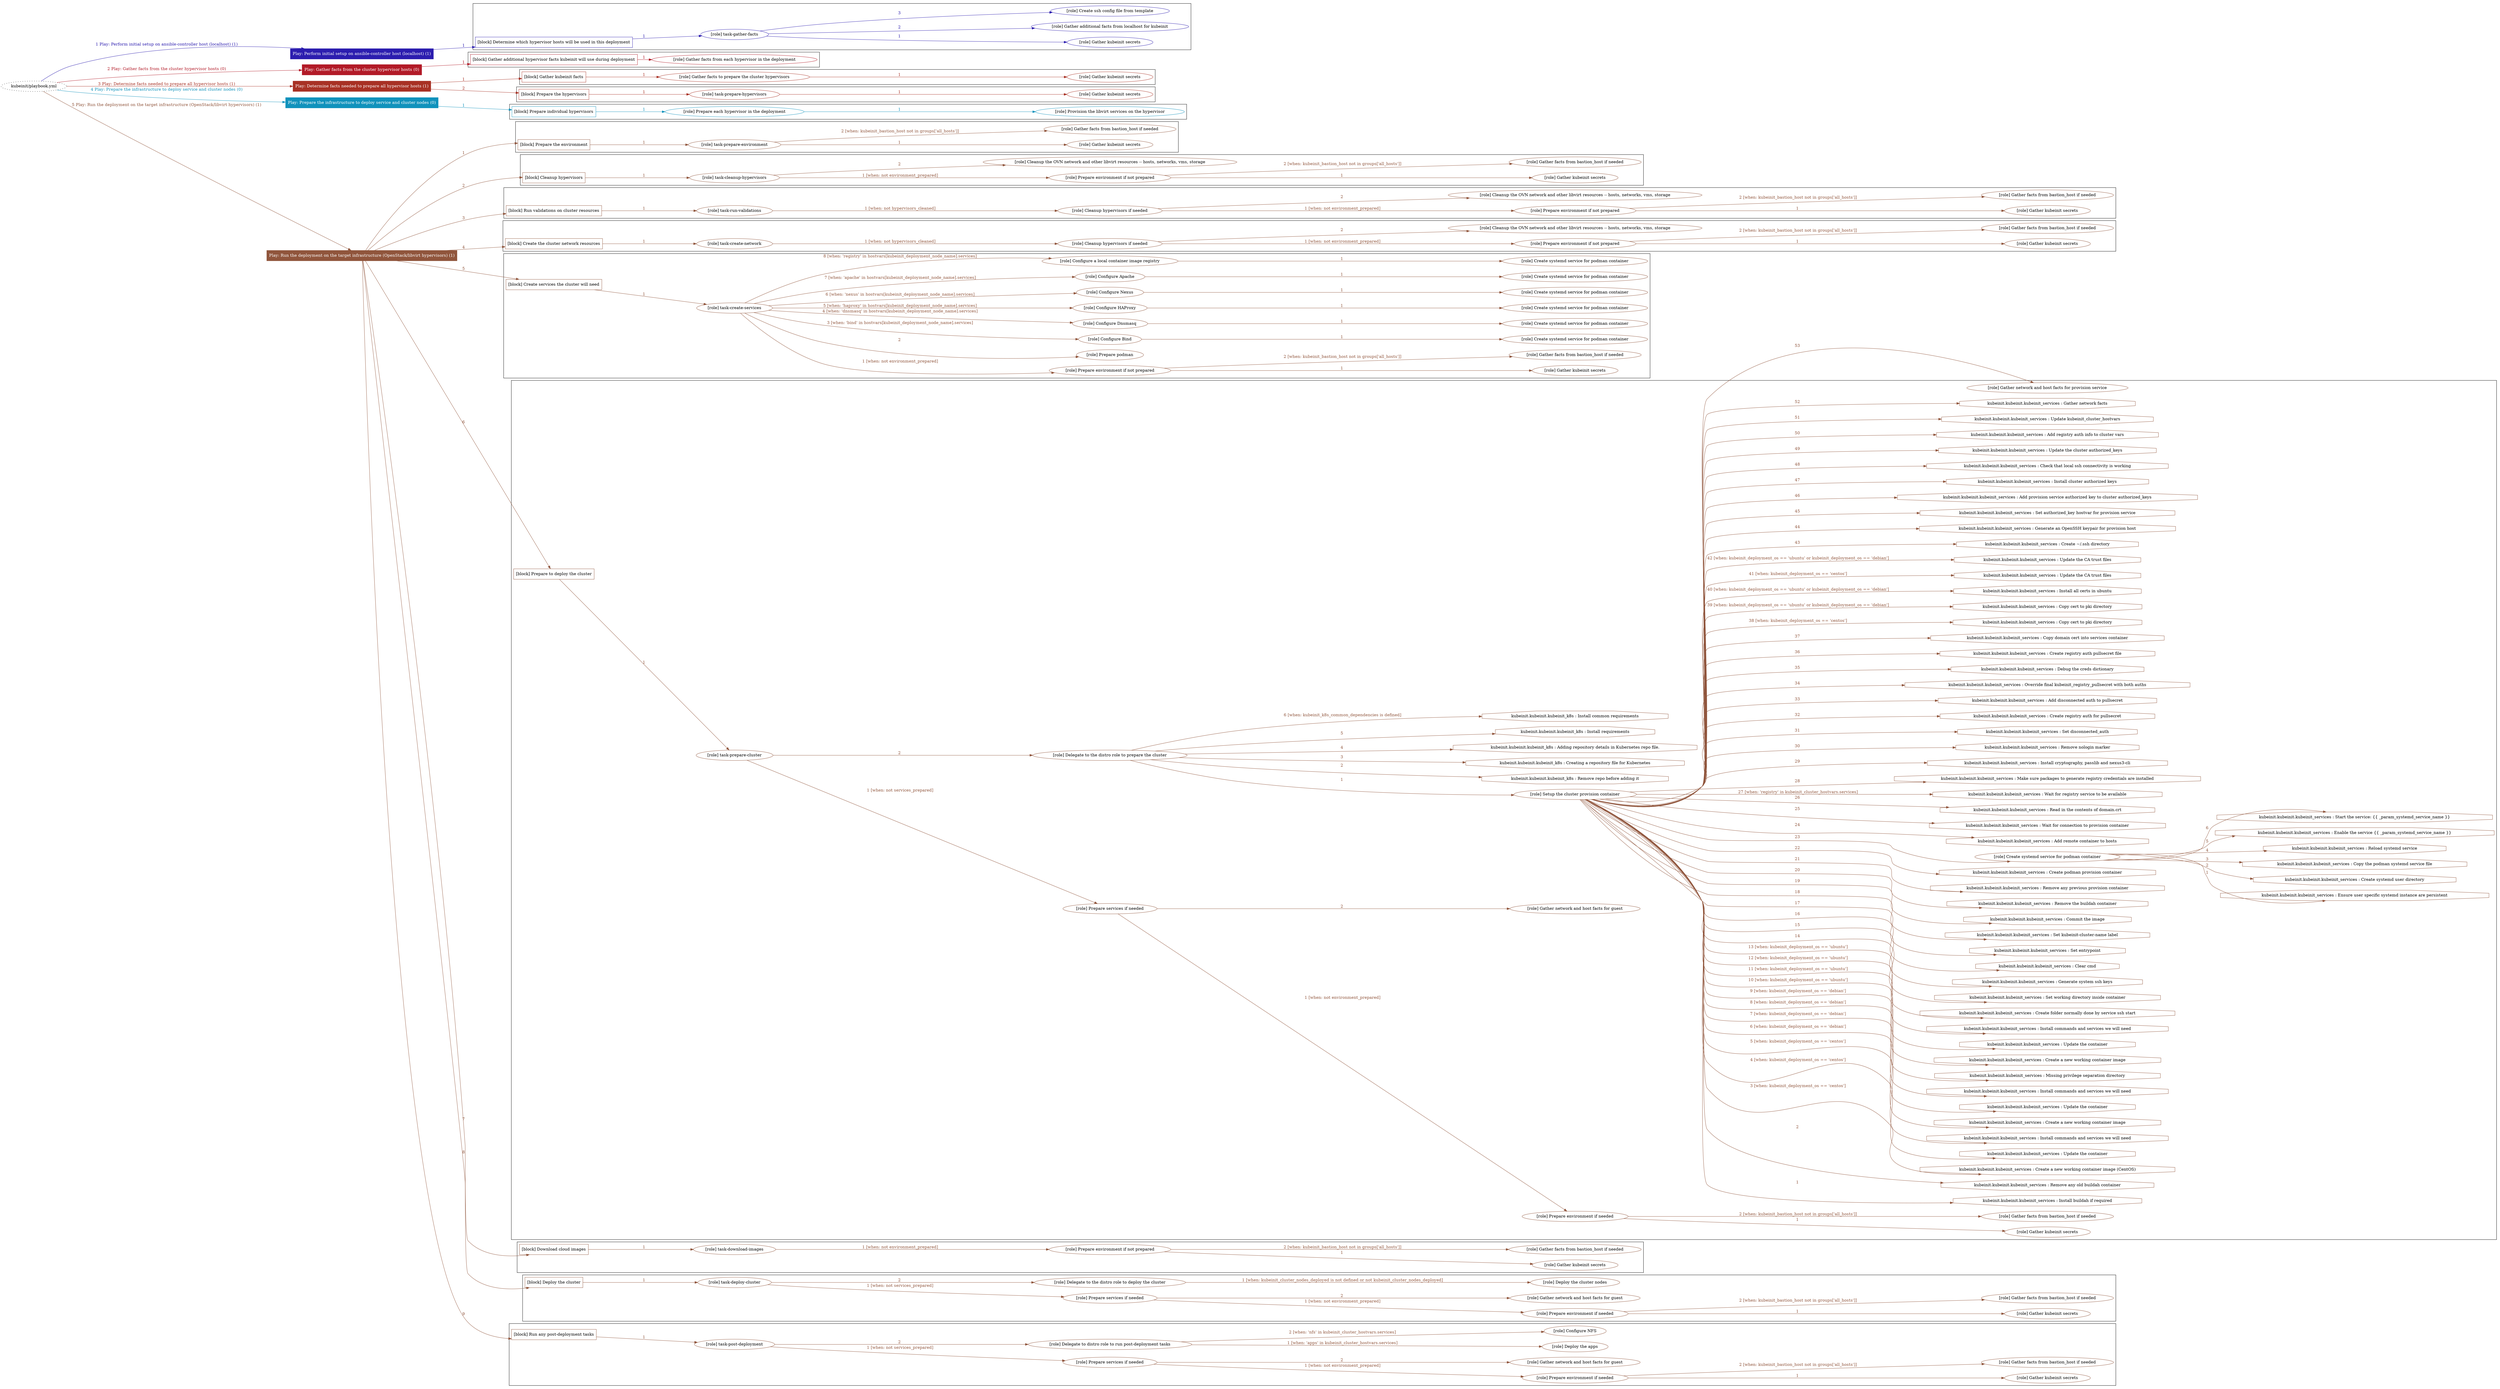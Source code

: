 digraph {
	graph [concentrate=true ordering=in rankdir=LR ratio=fill]
	edge [esep=5 sep=10]
	"kubeinit/playbook.yml" [URL="/home/runner/work/kubeinit/kubeinit/kubeinit/playbook.yml" id=playbook_8a849ab3 style=dotted]
	"kubeinit/playbook.yml" -> play_ab9b1113 [label="1 Play: Perform initial setup on ansible-controller host (localhost) (1)" color="#2c1daf" fontcolor="#2c1daf" id=edge_play_ab9b1113 labeltooltip="1 Play: Perform initial setup on ansible-controller host (localhost) (1)" tooltip="1 Play: Perform initial setup on ansible-controller host (localhost) (1)"]
	subgraph "Play: Perform initial setup on ansible-controller host (localhost) (1)" {
		play_ab9b1113 [label="Play: Perform initial setup on ansible-controller host (localhost) (1)" URL="/home/runner/work/kubeinit/kubeinit/kubeinit/playbook.yml" color="#2c1daf" fontcolor="#ffffff" id=play_ab9b1113 shape=box style=filled tooltip=localhost]
		play_ab9b1113 -> block_b7d24b9f [label=1 color="#2c1daf" fontcolor="#2c1daf" id=edge_block_b7d24b9f labeltooltip=1 tooltip=1]
		subgraph cluster_block_b7d24b9f {
			block_b7d24b9f [label="[block] Determine which hypervisor hosts will be used in this deployment" URL="/home/runner/work/kubeinit/kubeinit/kubeinit/playbook.yml" color="#2c1daf" id=block_b7d24b9f labeltooltip="Determine which hypervisor hosts will be used in this deployment" shape=box tooltip="Determine which hypervisor hosts will be used in this deployment"]
			block_b7d24b9f -> role_9495f790 [label="1 " color="#2c1daf" fontcolor="#2c1daf" id=edge_role_9495f790 labeltooltip="1 " tooltip="1 "]
			subgraph "task-gather-facts" {
				role_9495f790 [label="[role] task-gather-facts" URL="/home/runner/work/kubeinit/kubeinit/kubeinit/playbook.yml" color="#2c1daf" id=role_9495f790 tooltip="task-gather-facts"]
				role_9495f790 -> role_28dcfe28 [label="1 " color="#2c1daf" fontcolor="#2c1daf" id=edge_role_28dcfe28 labeltooltip="1 " tooltip="1 "]
				subgraph "Gather kubeinit secrets" {
					role_28dcfe28 [label="[role] Gather kubeinit secrets" URL="/home/runner/.ansible/collections/ansible_collections/kubeinit/kubeinit/roles/kubeinit_prepare/tasks/build_hypervisors_group.yml" color="#2c1daf" id=role_28dcfe28 tooltip="Gather kubeinit secrets"]
				}
				role_9495f790 -> role_1df13530 [label="2 " color="#2c1daf" fontcolor="#2c1daf" id=edge_role_1df13530 labeltooltip="2 " tooltip="2 "]
				subgraph "Gather additional facts from localhost for kubeinit" {
					role_1df13530 [label="[role] Gather additional facts from localhost for kubeinit" URL="/home/runner/.ansible/collections/ansible_collections/kubeinit/kubeinit/roles/kubeinit_prepare/tasks/build_hypervisors_group.yml" color="#2c1daf" id=role_1df13530 tooltip="Gather additional facts from localhost for kubeinit"]
				}
				role_9495f790 -> role_882b4f4c [label="3 " color="#2c1daf" fontcolor="#2c1daf" id=edge_role_882b4f4c labeltooltip="3 " tooltip="3 "]
				subgraph "Create ssh config file from template" {
					role_882b4f4c [label="[role] Create ssh config file from template" URL="/home/runner/.ansible/collections/ansible_collections/kubeinit/kubeinit/roles/kubeinit_prepare/tasks/build_hypervisors_group.yml" color="#2c1daf" id=role_882b4f4c tooltip="Create ssh config file from template"]
				}
			}
		}
	}
	"kubeinit/playbook.yml" -> play_8c88025a [label="2 Play: Gather facts from the cluster hypervisor hosts (0)" color="#b21a27" fontcolor="#b21a27" id=edge_play_8c88025a labeltooltip="2 Play: Gather facts from the cluster hypervisor hosts (0)" tooltip="2 Play: Gather facts from the cluster hypervisor hosts (0)"]
	subgraph "Play: Gather facts from the cluster hypervisor hosts (0)" {
		play_8c88025a [label="Play: Gather facts from the cluster hypervisor hosts (0)" URL="/home/runner/work/kubeinit/kubeinit/kubeinit/playbook.yml" color="#b21a27" fontcolor="#ffffff" id=play_8c88025a shape=box style=filled tooltip="Play: Gather facts from the cluster hypervisor hosts (0)"]
		play_8c88025a -> block_6f039104 [label=1 color="#b21a27" fontcolor="#b21a27" id=edge_block_6f039104 labeltooltip=1 tooltip=1]
		subgraph cluster_block_6f039104 {
			block_6f039104 [label="[block] Gather additional hypervisor facts kubeinit will use during deployment" URL="/home/runner/work/kubeinit/kubeinit/kubeinit/playbook.yml" color="#b21a27" id=block_6f039104 labeltooltip="Gather additional hypervisor facts kubeinit will use during deployment" shape=box tooltip="Gather additional hypervisor facts kubeinit will use during deployment"]
			block_6f039104 -> role_50304350 [label="1 " color="#b21a27" fontcolor="#b21a27" id=edge_role_50304350 labeltooltip="1 " tooltip="1 "]
			subgraph "Gather facts from each hypervisor in the deployment" {
				role_50304350 [label="[role] Gather facts from each hypervisor in the deployment" URL="/home/runner/work/kubeinit/kubeinit/kubeinit/playbook.yml" color="#b21a27" id=role_50304350 tooltip="Gather facts from each hypervisor in the deployment"]
			}
		}
	}
	"kubeinit/playbook.yml" -> play_ba7b5630 [label="3 Play: Determine facts needed to prepare all hypervisor hosts (1)" color="#a83124" fontcolor="#a83124" id=edge_play_ba7b5630 labeltooltip="3 Play: Determine facts needed to prepare all hypervisor hosts (1)" tooltip="3 Play: Determine facts needed to prepare all hypervisor hosts (1)"]
	subgraph "Play: Determine facts needed to prepare all hypervisor hosts (1)" {
		play_ba7b5630 [label="Play: Determine facts needed to prepare all hypervisor hosts (1)" URL="/home/runner/work/kubeinit/kubeinit/kubeinit/playbook.yml" color="#a83124" fontcolor="#ffffff" id=play_ba7b5630 shape=box style=filled tooltip=localhost]
		play_ba7b5630 -> block_889a09aa [label=1 color="#a83124" fontcolor="#a83124" id=edge_block_889a09aa labeltooltip=1 tooltip=1]
		subgraph cluster_block_889a09aa {
			block_889a09aa [label="[block] Gather kubeinit facts" URL="/home/runner/work/kubeinit/kubeinit/kubeinit/playbook.yml" color="#a83124" id=block_889a09aa labeltooltip="Gather kubeinit facts" shape=box tooltip="Gather kubeinit facts"]
			block_889a09aa -> role_584df9c3 [label="1 " color="#a83124" fontcolor="#a83124" id=edge_role_584df9c3 labeltooltip="1 " tooltip="1 "]
			subgraph "Gather facts to prepare the cluster hypervisors" {
				role_584df9c3 [label="[role] Gather facts to prepare the cluster hypervisors" URL="/home/runner/work/kubeinit/kubeinit/kubeinit/playbook.yml" color="#a83124" id=role_584df9c3 tooltip="Gather facts to prepare the cluster hypervisors"]
				role_584df9c3 -> role_0d20536c [label="1 " color="#a83124" fontcolor="#a83124" id=edge_role_0d20536c labeltooltip="1 " tooltip="1 "]
				subgraph "Gather kubeinit secrets" {
					role_0d20536c [label="[role] Gather kubeinit secrets" URL="/home/runner/.ansible/collections/ansible_collections/kubeinit/kubeinit/roles/kubeinit_prepare/tasks/gather_kubeinit_facts.yml" color="#a83124" id=role_0d20536c tooltip="Gather kubeinit secrets"]
				}
			}
		}
		play_ba7b5630 -> block_ebea4b1b [label=2 color="#a83124" fontcolor="#a83124" id=edge_block_ebea4b1b labeltooltip=2 tooltip=2]
		subgraph cluster_block_ebea4b1b {
			block_ebea4b1b [label="[block] Prepare the hypervisors" URL="/home/runner/work/kubeinit/kubeinit/kubeinit/playbook.yml" color="#a83124" id=block_ebea4b1b labeltooltip="Prepare the hypervisors" shape=box tooltip="Prepare the hypervisors"]
			block_ebea4b1b -> role_336548e2 [label="1 " color="#a83124" fontcolor="#a83124" id=edge_role_336548e2 labeltooltip="1 " tooltip="1 "]
			subgraph "task-prepare-hypervisors" {
				role_336548e2 [label="[role] task-prepare-hypervisors" URL="/home/runner/work/kubeinit/kubeinit/kubeinit/playbook.yml" color="#a83124" id=role_336548e2 tooltip="task-prepare-hypervisors"]
				role_336548e2 -> role_a643dbb0 [label="1 " color="#a83124" fontcolor="#a83124" id=edge_role_a643dbb0 labeltooltip="1 " tooltip="1 "]
				subgraph "Gather kubeinit secrets" {
					role_a643dbb0 [label="[role] Gather kubeinit secrets" URL="/home/runner/.ansible/collections/ansible_collections/kubeinit/kubeinit/roles/kubeinit_prepare/tasks/gather_kubeinit_facts.yml" color="#a83124" id=role_a643dbb0 tooltip="Gather kubeinit secrets"]
				}
			}
		}
	}
	"kubeinit/playbook.yml" -> play_9669d4f6 [label="4 Play: Prepare the infrastructure to deploy service and cluster nodes (0)" color="#1092bc" fontcolor="#1092bc" id=edge_play_9669d4f6 labeltooltip="4 Play: Prepare the infrastructure to deploy service and cluster nodes (0)" tooltip="4 Play: Prepare the infrastructure to deploy service and cluster nodes (0)"]
	subgraph "Play: Prepare the infrastructure to deploy service and cluster nodes (0)" {
		play_9669d4f6 [label="Play: Prepare the infrastructure to deploy service and cluster nodes (0)" URL="/home/runner/work/kubeinit/kubeinit/kubeinit/playbook.yml" color="#1092bc" fontcolor="#ffffff" id=play_9669d4f6 shape=box style=filled tooltip="Play: Prepare the infrastructure to deploy service and cluster nodes (0)"]
		play_9669d4f6 -> block_a79dca90 [label=1 color="#1092bc" fontcolor="#1092bc" id=edge_block_a79dca90 labeltooltip=1 tooltip=1]
		subgraph cluster_block_a79dca90 {
			block_a79dca90 [label="[block] Prepare individual hypervisors" URL="/home/runner/work/kubeinit/kubeinit/kubeinit/playbook.yml" color="#1092bc" id=block_a79dca90 labeltooltip="Prepare individual hypervisors" shape=box tooltip="Prepare individual hypervisors"]
			block_a79dca90 -> role_2477b18f [label="1 " color="#1092bc" fontcolor="#1092bc" id=edge_role_2477b18f labeltooltip="1 " tooltip="1 "]
			subgraph "Prepare each hypervisor in the deployment" {
				role_2477b18f [label="[role] Prepare each hypervisor in the deployment" URL="/home/runner/work/kubeinit/kubeinit/kubeinit/playbook.yml" color="#1092bc" id=role_2477b18f tooltip="Prepare each hypervisor in the deployment"]
				role_2477b18f -> role_3fe55fe4 [label="1 " color="#1092bc" fontcolor="#1092bc" id=edge_role_3fe55fe4 labeltooltip="1 " tooltip="1 "]
				subgraph "Provision the libvirt services on the hypervisor" {
					role_3fe55fe4 [label="[role] Provision the libvirt services on the hypervisor" URL="/home/runner/.ansible/collections/ansible_collections/kubeinit/kubeinit/roles/kubeinit_prepare/tasks/prepare_hypervisor.yml" color="#1092bc" id=role_3fe55fe4 tooltip="Provision the libvirt services on the hypervisor"]
				}
			}
		}
	}
	"kubeinit/playbook.yml" -> play_6cb8b1c1 [label="5 Play: Run the deployment on the target infrastructure (OpenStack/libvirt hypervisors) (1)" color="#90553c" fontcolor="#90553c" id=edge_play_6cb8b1c1 labeltooltip="5 Play: Run the deployment on the target infrastructure (OpenStack/libvirt hypervisors) (1)" tooltip="5 Play: Run the deployment on the target infrastructure (OpenStack/libvirt hypervisors) (1)"]
	subgraph "Play: Run the deployment on the target infrastructure (OpenStack/libvirt hypervisors) (1)" {
		play_6cb8b1c1 [label="Play: Run the deployment on the target infrastructure (OpenStack/libvirt hypervisors) (1)" URL="/home/runner/work/kubeinit/kubeinit/kubeinit/playbook.yml" color="#90553c" fontcolor="#ffffff" id=play_6cb8b1c1 shape=box style=filled tooltip=localhost]
		play_6cb8b1c1 -> block_a049f389 [label=1 color="#90553c" fontcolor="#90553c" id=edge_block_a049f389 labeltooltip=1 tooltip=1]
		subgraph cluster_block_a049f389 {
			block_a049f389 [label="[block] Prepare the environment" URL="/home/runner/work/kubeinit/kubeinit/kubeinit/playbook.yml" color="#90553c" id=block_a049f389 labeltooltip="Prepare the environment" shape=box tooltip="Prepare the environment"]
			block_a049f389 -> role_48122faa [label="1 " color="#90553c" fontcolor="#90553c" id=edge_role_48122faa labeltooltip="1 " tooltip="1 "]
			subgraph "task-prepare-environment" {
				role_48122faa [label="[role] task-prepare-environment" URL="/home/runner/work/kubeinit/kubeinit/kubeinit/playbook.yml" color="#90553c" id=role_48122faa tooltip="task-prepare-environment"]
				role_48122faa -> role_0b38eb60 [label="1 " color="#90553c" fontcolor="#90553c" id=edge_role_0b38eb60 labeltooltip="1 " tooltip="1 "]
				subgraph "Gather kubeinit secrets" {
					role_0b38eb60 [label="[role] Gather kubeinit secrets" URL="/home/runner/.ansible/collections/ansible_collections/kubeinit/kubeinit/roles/kubeinit_prepare/tasks/gather_kubeinit_facts.yml" color="#90553c" id=role_0b38eb60 tooltip="Gather kubeinit secrets"]
				}
				role_48122faa -> role_4ff5ad51 [label="2 [when: kubeinit_bastion_host not in groups['all_hosts']]" color="#90553c" fontcolor="#90553c" id=edge_role_4ff5ad51 labeltooltip="2 [when: kubeinit_bastion_host not in groups['all_hosts']]" tooltip="2 [when: kubeinit_bastion_host not in groups['all_hosts']]"]
				subgraph "Gather facts from bastion_host if needed" {
					role_4ff5ad51 [label="[role] Gather facts from bastion_host if needed" URL="/home/runner/.ansible/collections/ansible_collections/kubeinit/kubeinit/roles/kubeinit_prepare/tasks/main.yml" color="#90553c" id=role_4ff5ad51 tooltip="Gather facts from bastion_host if needed"]
				}
			}
		}
		play_6cb8b1c1 -> block_ba0d0a02 [label=2 color="#90553c" fontcolor="#90553c" id=edge_block_ba0d0a02 labeltooltip=2 tooltip=2]
		subgraph cluster_block_ba0d0a02 {
			block_ba0d0a02 [label="[block] Cleanup hypervisors" URL="/home/runner/work/kubeinit/kubeinit/kubeinit/playbook.yml" color="#90553c" id=block_ba0d0a02 labeltooltip="Cleanup hypervisors" shape=box tooltip="Cleanup hypervisors"]
			block_ba0d0a02 -> role_0a04d970 [label="1 " color="#90553c" fontcolor="#90553c" id=edge_role_0a04d970 labeltooltip="1 " tooltip="1 "]
			subgraph "task-cleanup-hypervisors" {
				role_0a04d970 [label="[role] task-cleanup-hypervisors" URL="/home/runner/work/kubeinit/kubeinit/kubeinit/playbook.yml" color="#90553c" id=role_0a04d970 tooltip="task-cleanup-hypervisors"]
				role_0a04d970 -> role_f1aa6b10 [label="1 [when: not environment_prepared]" color="#90553c" fontcolor="#90553c" id=edge_role_f1aa6b10 labeltooltip="1 [when: not environment_prepared]" tooltip="1 [when: not environment_prepared]"]
				subgraph "Prepare environment if not prepared" {
					role_f1aa6b10 [label="[role] Prepare environment if not prepared" URL="/home/runner/.ansible/collections/ansible_collections/kubeinit/kubeinit/roles/kubeinit_libvirt/tasks/cleanup_hypervisors.yml" color="#90553c" id=role_f1aa6b10 tooltip="Prepare environment if not prepared"]
					role_f1aa6b10 -> role_5d0a2c8f [label="1 " color="#90553c" fontcolor="#90553c" id=edge_role_5d0a2c8f labeltooltip="1 " tooltip="1 "]
					subgraph "Gather kubeinit secrets" {
						role_5d0a2c8f [label="[role] Gather kubeinit secrets" URL="/home/runner/.ansible/collections/ansible_collections/kubeinit/kubeinit/roles/kubeinit_prepare/tasks/gather_kubeinit_facts.yml" color="#90553c" id=role_5d0a2c8f tooltip="Gather kubeinit secrets"]
					}
					role_f1aa6b10 -> role_b46a1bff [label="2 [when: kubeinit_bastion_host not in groups['all_hosts']]" color="#90553c" fontcolor="#90553c" id=edge_role_b46a1bff labeltooltip="2 [when: kubeinit_bastion_host not in groups['all_hosts']]" tooltip="2 [when: kubeinit_bastion_host not in groups['all_hosts']]"]
					subgraph "Gather facts from bastion_host if needed" {
						role_b46a1bff [label="[role] Gather facts from bastion_host if needed" URL="/home/runner/.ansible/collections/ansible_collections/kubeinit/kubeinit/roles/kubeinit_prepare/tasks/main.yml" color="#90553c" id=role_b46a1bff tooltip="Gather facts from bastion_host if needed"]
					}
				}
				role_0a04d970 -> role_6372fa79 [label="2 " color="#90553c" fontcolor="#90553c" id=edge_role_6372fa79 labeltooltip="2 " tooltip="2 "]
				subgraph "Cleanup the OVN network and other libvirt resources -- hosts, networks, vms, storage" {
					role_6372fa79 [label="[role] Cleanup the OVN network and other libvirt resources -- hosts, networks, vms, storage" URL="/home/runner/.ansible/collections/ansible_collections/kubeinit/kubeinit/roles/kubeinit_libvirt/tasks/cleanup_hypervisors.yml" color="#90553c" id=role_6372fa79 tooltip="Cleanup the OVN network and other libvirt resources -- hosts, networks, vms, storage"]
				}
			}
		}
		play_6cb8b1c1 -> block_203cd857 [label=3 color="#90553c" fontcolor="#90553c" id=edge_block_203cd857 labeltooltip=3 tooltip=3]
		subgraph cluster_block_203cd857 {
			block_203cd857 [label="[block] Run validations on cluster resources" URL="/home/runner/work/kubeinit/kubeinit/kubeinit/playbook.yml" color="#90553c" id=block_203cd857 labeltooltip="Run validations on cluster resources" shape=box tooltip="Run validations on cluster resources"]
			block_203cd857 -> role_1fcb85de [label="1 " color="#90553c" fontcolor="#90553c" id=edge_role_1fcb85de labeltooltip="1 " tooltip="1 "]
			subgraph "task-run-validations" {
				role_1fcb85de [label="[role] task-run-validations" URL="/home/runner/work/kubeinit/kubeinit/kubeinit/playbook.yml" color="#90553c" id=role_1fcb85de tooltip="task-run-validations"]
				role_1fcb85de -> role_b8a6df8b [label="1 [when: not hypervisors_cleaned]" color="#90553c" fontcolor="#90553c" id=edge_role_b8a6df8b labeltooltip="1 [when: not hypervisors_cleaned]" tooltip="1 [when: not hypervisors_cleaned]"]
				subgraph "Cleanup hypervisors if needed" {
					role_b8a6df8b [label="[role] Cleanup hypervisors if needed" URL="/home/runner/.ansible/collections/ansible_collections/kubeinit/kubeinit/roles/kubeinit_validations/tasks/main.yml" color="#90553c" id=role_b8a6df8b tooltip="Cleanup hypervisors if needed"]
					role_b8a6df8b -> role_5008a2c2 [label="1 [when: not environment_prepared]" color="#90553c" fontcolor="#90553c" id=edge_role_5008a2c2 labeltooltip="1 [when: not environment_prepared]" tooltip="1 [when: not environment_prepared]"]
					subgraph "Prepare environment if not prepared" {
						role_5008a2c2 [label="[role] Prepare environment if not prepared" URL="/home/runner/.ansible/collections/ansible_collections/kubeinit/kubeinit/roles/kubeinit_libvirt/tasks/cleanup_hypervisors.yml" color="#90553c" id=role_5008a2c2 tooltip="Prepare environment if not prepared"]
						role_5008a2c2 -> role_3dade7a1 [label="1 " color="#90553c" fontcolor="#90553c" id=edge_role_3dade7a1 labeltooltip="1 " tooltip="1 "]
						subgraph "Gather kubeinit secrets" {
							role_3dade7a1 [label="[role] Gather kubeinit secrets" URL="/home/runner/.ansible/collections/ansible_collections/kubeinit/kubeinit/roles/kubeinit_prepare/tasks/gather_kubeinit_facts.yml" color="#90553c" id=role_3dade7a1 tooltip="Gather kubeinit secrets"]
						}
						role_5008a2c2 -> role_8e06fcc4 [label="2 [when: kubeinit_bastion_host not in groups['all_hosts']]" color="#90553c" fontcolor="#90553c" id=edge_role_8e06fcc4 labeltooltip="2 [when: kubeinit_bastion_host not in groups['all_hosts']]" tooltip="2 [when: kubeinit_bastion_host not in groups['all_hosts']]"]
						subgraph "Gather facts from bastion_host if needed" {
							role_8e06fcc4 [label="[role] Gather facts from bastion_host if needed" URL="/home/runner/.ansible/collections/ansible_collections/kubeinit/kubeinit/roles/kubeinit_prepare/tasks/main.yml" color="#90553c" id=role_8e06fcc4 tooltip="Gather facts from bastion_host if needed"]
						}
					}
					role_b8a6df8b -> role_c378cbe5 [label="2 " color="#90553c" fontcolor="#90553c" id=edge_role_c378cbe5 labeltooltip="2 " tooltip="2 "]
					subgraph "Cleanup the OVN network and other libvirt resources -- hosts, networks, vms, storage" {
						role_c378cbe5 [label="[role] Cleanup the OVN network and other libvirt resources -- hosts, networks, vms, storage" URL="/home/runner/.ansible/collections/ansible_collections/kubeinit/kubeinit/roles/kubeinit_libvirt/tasks/cleanup_hypervisors.yml" color="#90553c" id=role_c378cbe5 tooltip="Cleanup the OVN network and other libvirt resources -- hosts, networks, vms, storage"]
					}
				}
			}
		}
		play_6cb8b1c1 -> block_4f00a060 [label=4 color="#90553c" fontcolor="#90553c" id=edge_block_4f00a060 labeltooltip=4 tooltip=4]
		subgraph cluster_block_4f00a060 {
			block_4f00a060 [label="[block] Create the cluster network resources" URL="/home/runner/work/kubeinit/kubeinit/kubeinit/playbook.yml" color="#90553c" id=block_4f00a060 labeltooltip="Create the cluster network resources" shape=box tooltip="Create the cluster network resources"]
			block_4f00a060 -> role_cff6fd50 [label="1 " color="#90553c" fontcolor="#90553c" id=edge_role_cff6fd50 labeltooltip="1 " tooltip="1 "]
			subgraph "task-create-network" {
				role_cff6fd50 [label="[role] task-create-network" URL="/home/runner/work/kubeinit/kubeinit/kubeinit/playbook.yml" color="#90553c" id=role_cff6fd50 tooltip="task-create-network"]
				role_cff6fd50 -> role_746bb3bb [label="1 [when: not hypervisors_cleaned]" color="#90553c" fontcolor="#90553c" id=edge_role_746bb3bb labeltooltip="1 [when: not hypervisors_cleaned]" tooltip="1 [when: not hypervisors_cleaned]"]
				subgraph "Cleanup hypervisors if needed" {
					role_746bb3bb [label="[role] Cleanup hypervisors if needed" URL="/home/runner/.ansible/collections/ansible_collections/kubeinit/kubeinit/roles/kubeinit_libvirt/tasks/create_network.yml" color="#90553c" id=role_746bb3bb tooltip="Cleanup hypervisors if needed"]
					role_746bb3bb -> role_a95426e9 [label="1 [when: not environment_prepared]" color="#90553c" fontcolor="#90553c" id=edge_role_a95426e9 labeltooltip="1 [when: not environment_prepared]" tooltip="1 [when: not environment_prepared]"]
					subgraph "Prepare environment if not prepared" {
						role_a95426e9 [label="[role] Prepare environment if not prepared" URL="/home/runner/.ansible/collections/ansible_collections/kubeinit/kubeinit/roles/kubeinit_libvirt/tasks/cleanup_hypervisors.yml" color="#90553c" id=role_a95426e9 tooltip="Prepare environment if not prepared"]
						role_a95426e9 -> role_a3749272 [label="1 " color="#90553c" fontcolor="#90553c" id=edge_role_a3749272 labeltooltip="1 " tooltip="1 "]
						subgraph "Gather kubeinit secrets" {
							role_a3749272 [label="[role] Gather kubeinit secrets" URL="/home/runner/.ansible/collections/ansible_collections/kubeinit/kubeinit/roles/kubeinit_prepare/tasks/gather_kubeinit_facts.yml" color="#90553c" id=role_a3749272 tooltip="Gather kubeinit secrets"]
						}
						role_a95426e9 -> role_cbdf6952 [label="2 [when: kubeinit_bastion_host not in groups['all_hosts']]" color="#90553c" fontcolor="#90553c" id=edge_role_cbdf6952 labeltooltip="2 [when: kubeinit_bastion_host not in groups['all_hosts']]" tooltip="2 [when: kubeinit_bastion_host not in groups['all_hosts']]"]
						subgraph "Gather facts from bastion_host if needed" {
							role_cbdf6952 [label="[role] Gather facts from bastion_host if needed" URL="/home/runner/.ansible/collections/ansible_collections/kubeinit/kubeinit/roles/kubeinit_prepare/tasks/main.yml" color="#90553c" id=role_cbdf6952 tooltip="Gather facts from bastion_host if needed"]
						}
					}
					role_746bb3bb -> role_df649eec [label="2 " color="#90553c" fontcolor="#90553c" id=edge_role_df649eec labeltooltip="2 " tooltip="2 "]
					subgraph "Cleanup the OVN network and other libvirt resources -- hosts, networks, vms, storage" {
						role_df649eec [label="[role] Cleanup the OVN network and other libvirt resources -- hosts, networks, vms, storage" URL="/home/runner/.ansible/collections/ansible_collections/kubeinit/kubeinit/roles/kubeinit_libvirt/tasks/cleanup_hypervisors.yml" color="#90553c" id=role_df649eec tooltip="Cleanup the OVN network and other libvirt resources -- hosts, networks, vms, storage"]
					}
				}
			}
		}
		play_6cb8b1c1 -> block_54f64a80 [label=5 color="#90553c" fontcolor="#90553c" id=edge_block_54f64a80 labeltooltip=5 tooltip=5]
		subgraph cluster_block_54f64a80 {
			block_54f64a80 [label="[block] Create services the cluster will need" URL="/home/runner/work/kubeinit/kubeinit/kubeinit/playbook.yml" color="#90553c" id=block_54f64a80 labeltooltip="Create services the cluster will need" shape=box tooltip="Create services the cluster will need"]
			block_54f64a80 -> role_16493e42 [label="1 " color="#90553c" fontcolor="#90553c" id=edge_role_16493e42 labeltooltip="1 " tooltip="1 "]
			subgraph "task-create-services" {
				role_16493e42 [label="[role] task-create-services" URL="/home/runner/work/kubeinit/kubeinit/kubeinit/playbook.yml" color="#90553c" id=role_16493e42 tooltip="task-create-services"]
				role_16493e42 -> role_1e2fcf28 [label="1 [when: not environment_prepared]" color="#90553c" fontcolor="#90553c" id=edge_role_1e2fcf28 labeltooltip="1 [when: not environment_prepared]" tooltip="1 [when: not environment_prepared]"]
				subgraph "Prepare environment if not prepared" {
					role_1e2fcf28 [label="[role] Prepare environment if not prepared" URL="/home/runner/.ansible/collections/ansible_collections/kubeinit/kubeinit/roles/kubeinit_services/tasks/main.yml" color="#90553c" id=role_1e2fcf28 tooltip="Prepare environment if not prepared"]
					role_1e2fcf28 -> role_8ca97f47 [label="1 " color="#90553c" fontcolor="#90553c" id=edge_role_8ca97f47 labeltooltip="1 " tooltip="1 "]
					subgraph "Gather kubeinit secrets" {
						role_8ca97f47 [label="[role] Gather kubeinit secrets" URL="/home/runner/.ansible/collections/ansible_collections/kubeinit/kubeinit/roles/kubeinit_prepare/tasks/gather_kubeinit_facts.yml" color="#90553c" id=role_8ca97f47 tooltip="Gather kubeinit secrets"]
					}
					role_1e2fcf28 -> role_2fc2b5ae [label="2 [when: kubeinit_bastion_host not in groups['all_hosts']]" color="#90553c" fontcolor="#90553c" id=edge_role_2fc2b5ae labeltooltip="2 [when: kubeinit_bastion_host not in groups['all_hosts']]" tooltip="2 [when: kubeinit_bastion_host not in groups['all_hosts']]"]
					subgraph "Gather facts from bastion_host if needed" {
						role_2fc2b5ae [label="[role] Gather facts from bastion_host if needed" URL="/home/runner/.ansible/collections/ansible_collections/kubeinit/kubeinit/roles/kubeinit_prepare/tasks/main.yml" color="#90553c" id=role_2fc2b5ae tooltip="Gather facts from bastion_host if needed"]
					}
				}
				role_16493e42 -> role_c4c15ce2 [label="2 " color="#90553c" fontcolor="#90553c" id=edge_role_c4c15ce2 labeltooltip="2 " tooltip="2 "]
				subgraph "Prepare podman" {
					role_c4c15ce2 [label="[role] Prepare podman" URL="/home/runner/.ansible/collections/ansible_collections/kubeinit/kubeinit/roles/kubeinit_services/tasks/00_create_service_pod.yml" color="#90553c" id=role_c4c15ce2 tooltip="Prepare podman"]
				}
				role_16493e42 -> role_d5eba13f [label="3 [when: 'bind' in hostvars[kubeinit_deployment_node_name].services]" color="#90553c" fontcolor="#90553c" id=edge_role_d5eba13f labeltooltip="3 [when: 'bind' in hostvars[kubeinit_deployment_node_name].services]" tooltip="3 [when: 'bind' in hostvars[kubeinit_deployment_node_name].services]"]
				subgraph "Configure Bind" {
					role_d5eba13f [label="[role] Configure Bind" URL="/home/runner/.ansible/collections/ansible_collections/kubeinit/kubeinit/roles/kubeinit_services/tasks/start_services_containers.yml" color="#90553c" id=role_d5eba13f tooltip="Configure Bind"]
					role_d5eba13f -> role_8624ea61 [label="1 " color="#90553c" fontcolor="#90553c" id=edge_role_8624ea61 labeltooltip="1 " tooltip="1 "]
					subgraph "Create systemd service for podman container" {
						role_8624ea61 [label="[role] Create systemd service for podman container" URL="/home/runner/.ansible/collections/ansible_collections/kubeinit/kubeinit/roles/kubeinit_bind/tasks/main.yml" color="#90553c" id=role_8624ea61 tooltip="Create systemd service for podman container"]
					}
				}
				role_16493e42 -> role_d5ba63fb [label="4 [when: 'dnsmasq' in hostvars[kubeinit_deployment_node_name].services]" color="#90553c" fontcolor="#90553c" id=edge_role_d5ba63fb labeltooltip="4 [when: 'dnsmasq' in hostvars[kubeinit_deployment_node_name].services]" tooltip="4 [when: 'dnsmasq' in hostvars[kubeinit_deployment_node_name].services]"]
				subgraph "Configure Dnsmasq" {
					role_d5ba63fb [label="[role] Configure Dnsmasq" URL="/home/runner/.ansible/collections/ansible_collections/kubeinit/kubeinit/roles/kubeinit_services/tasks/start_services_containers.yml" color="#90553c" id=role_d5ba63fb tooltip="Configure Dnsmasq"]
					role_d5ba63fb -> role_53ce4b3e [label="1 " color="#90553c" fontcolor="#90553c" id=edge_role_53ce4b3e labeltooltip="1 " tooltip="1 "]
					subgraph "Create systemd service for podman container" {
						role_53ce4b3e [label="[role] Create systemd service for podman container" URL="/home/runner/.ansible/collections/ansible_collections/kubeinit/kubeinit/roles/kubeinit_dnsmasq/tasks/main.yml" color="#90553c" id=role_53ce4b3e tooltip="Create systemd service for podman container"]
					}
				}
				role_16493e42 -> role_f1f032a7 [label="5 [when: 'haproxy' in hostvars[kubeinit_deployment_node_name].services]" color="#90553c" fontcolor="#90553c" id=edge_role_f1f032a7 labeltooltip="5 [when: 'haproxy' in hostvars[kubeinit_deployment_node_name].services]" tooltip="5 [when: 'haproxy' in hostvars[kubeinit_deployment_node_name].services]"]
				subgraph "Configure HAProxy" {
					role_f1f032a7 [label="[role] Configure HAProxy" URL="/home/runner/.ansible/collections/ansible_collections/kubeinit/kubeinit/roles/kubeinit_services/tasks/start_services_containers.yml" color="#90553c" id=role_f1f032a7 tooltip="Configure HAProxy"]
					role_f1f032a7 -> role_ceeae9be [label="1 " color="#90553c" fontcolor="#90553c" id=edge_role_ceeae9be labeltooltip="1 " tooltip="1 "]
					subgraph "Create systemd service for podman container" {
						role_ceeae9be [label="[role] Create systemd service for podman container" URL="/home/runner/.ansible/collections/ansible_collections/kubeinit/kubeinit/roles/kubeinit_haproxy/tasks/main.yml" color="#90553c" id=role_ceeae9be tooltip="Create systemd service for podman container"]
					}
				}
				role_16493e42 -> role_d4add1f8 [label="6 [when: 'nexus' in hostvars[kubeinit_deployment_node_name].services]" color="#90553c" fontcolor="#90553c" id=edge_role_d4add1f8 labeltooltip="6 [when: 'nexus' in hostvars[kubeinit_deployment_node_name].services]" tooltip="6 [when: 'nexus' in hostvars[kubeinit_deployment_node_name].services]"]
				subgraph "Configure Nexus" {
					role_d4add1f8 [label="[role] Configure Nexus" URL="/home/runner/.ansible/collections/ansible_collections/kubeinit/kubeinit/roles/kubeinit_services/tasks/start_services_containers.yml" color="#90553c" id=role_d4add1f8 tooltip="Configure Nexus"]
					role_d4add1f8 -> role_682043c2 [label="1 " color="#90553c" fontcolor="#90553c" id=edge_role_682043c2 labeltooltip="1 " tooltip="1 "]
					subgraph "Create systemd service for podman container" {
						role_682043c2 [label="[role] Create systemd service for podman container" URL="/home/runner/.ansible/collections/ansible_collections/kubeinit/kubeinit/roles/kubeinit_nexus/tasks/main.yml" color="#90553c" id=role_682043c2 tooltip="Create systemd service for podman container"]
					}
				}
				role_16493e42 -> role_4297a94a [label="7 [when: 'apache' in hostvars[kubeinit_deployment_node_name].services]" color="#90553c" fontcolor="#90553c" id=edge_role_4297a94a labeltooltip="7 [when: 'apache' in hostvars[kubeinit_deployment_node_name].services]" tooltip="7 [when: 'apache' in hostvars[kubeinit_deployment_node_name].services]"]
				subgraph "Configure Apache" {
					role_4297a94a [label="[role] Configure Apache" URL="/home/runner/.ansible/collections/ansible_collections/kubeinit/kubeinit/roles/kubeinit_services/tasks/start_services_containers.yml" color="#90553c" id=role_4297a94a tooltip="Configure Apache"]
					role_4297a94a -> role_8a84ab42 [label="1 " color="#90553c" fontcolor="#90553c" id=edge_role_8a84ab42 labeltooltip="1 " tooltip="1 "]
					subgraph "Create systemd service for podman container" {
						role_8a84ab42 [label="[role] Create systemd service for podman container" URL="/home/runner/.ansible/collections/ansible_collections/kubeinit/kubeinit/roles/kubeinit_apache/tasks/main.yml" color="#90553c" id=role_8a84ab42 tooltip="Create systemd service for podman container"]
					}
				}
				role_16493e42 -> role_0ce5f712 [label="8 [when: 'registry' in hostvars[kubeinit_deployment_node_name].services]" color="#90553c" fontcolor="#90553c" id=edge_role_0ce5f712 labeltooltip="8 [when: 'registry' in hostvars[kubeinit_deployment_node_name].services]" tooltip="8 [when: 'registry' in hostvars[kubeinit_deployment_node_name].services]"]
				subgraph "Configure a local container image registry" {
					role_0ce5f712 [label="[role] Configure a local container image registry" URL="/home/runner/.ansible/collections/ansible_collections/kubeinit/kubeinit/roles/kubeinit_services/tasks/start_services_containers.yml" color="#90553c" id=role_0ce5f712 tooltip="Configure a local container image registry"]
					role_0ce5f712 -> role_746d3686 [label="1 " color="#90553c" fontcolor="#90553c" id=edge_role_746d3686 labeltooltip="1 " tooltip="1 "]
					subgraph "Create systemd service for podman container" {
						role_746d3686 [label="[role] Create systemd service for podman container" URL="/home/runner/.ansible/collections/ansible_collections/kubeinit/kubeinit/roles/kubeinit_registry/tasks/main.yml" color="#90553c" id=role_746d3686 tooltip="Create systemd service for podman container"]
					}
				}
			}
		}
		play_6cb8b1c1 -> block_3c52e382 [label=6 color="#90553c" fontcolor="#90553c" id=edge_block_3c52e382 labeltooltip=6 tooltip=6]
		subgraph cluster_block_3c52e382 {
			block_3c52e382 [label="[block] Prepare to deploy the cluster" URL="/home/runner/work/kubeinit/kubeinit/kubeinit/playbook.yml" color="#90553c" id=block_3c52e382 labeltooltip="Prepare to deploy the cluster" shape=box tooltip="Prepare to deploy the cluster"]
			block_3c52e382 -> role_3c052ee9 [label="1 " color="#90553c" fontcolor="#90553c" id=edge_role_3c052ee9 labeltooltip="1 " tooltip="1 "]
			subgraph "task-prepare-cluster" {
				role_3c052ee9 [label="[role] task-prepare-cluster" URL="/home/runner/work/kubeinit/kubeinit/kubeinit/playbook.yml" color="#90553c" id=role_3c052ee9 tooltip="task-prepare-cluster"]
				role_3c052ee9 -> role_02de3e26 [label="1 [when: not services_prepared]" color="#90553c" fontcolor="#90553c" id=edge_role_02de3e26 labeltooltip="1 [when: not services_prepared]" tooltip="1 [when: not services_prepared]"]
				subgraph "Prepare services if needed" {
					role_02de3e26 [label="[role] Prepare services if needed" URL="/home/runner/.ansible/collections/ansible_collections/kubeinit/kubeinit/roles/kubeinit_prepare/tasks/prepare_cluster.yml" color="#90553c" id=role_02de3e26 tooltip="Prepare services if needed"]
					role_02de3e26 -> role_6322671a [label="1 [when: not environment_prepared]" color="#90553c" fontcolor="#90553c" id=edge_role_6322671a labeltooltip="1 [when: not environment_prepared]" tooltip="1 [when: not environment_prepared]"]
					subgraph "Prepare environment if needed" {
						role_6322671a [label="[role] Prepare environment if needed" URL="/home/runner/.ansible/collections/ansible_collections/kubeinit/kubeinit/roles/kubeinit_services/tasks/prepare_services.yml" color="#90553c" id=role_6322671a tooltip="Prepare environment if needed"]
						role_6322671a -> role_626faae9 [label="1 " color="#90553c" fontcolor="#90553c" id=edge_role_626faae9 labeltooltip="1 " tooltip="1 "]
						subgraph "Gather kubeinit secrets" {
							role_626faae9 [label="[role] Gather kubeinit secrets" URL="/home/runner/.ansible/collections/ansible_collections/kubeinit/kubeinit/roles/kubeinit_prepare/tasks/gather_kubeinit_facts.yml" color="#90553c" id=role_626faae9 tooltip="Gather kubeinit secrets"]
						}
						role_6322671a -> role_3bb47261 [label="2 [when: kubeinit_bastion_host not in groups['all_hosts']]" color="#90553c" fontcolor="#90553c" id=edge_role_3bb47261 labeltooltip="2 [when: kubeinit_bastion_host not in groups['all_hosts']]" tooltip="2 [when: kubeinit_bastion_host not in groups['all_hosts']]"]
						subgraph "Gather facts from bastion_host if needed" {
							role_3bb47261 [label="[role] Gather facts from bastion_host if needed" URL="/home/runner/.ansible/collections/ansible_collections/kubeinit/kubeinit/roles/kubeinit_prepare/tasks/main.yml" color="#90553c" id=role_3bb47261 tooltip="Gather facts from bastion_host if needed"]
						}
					}
					role_02de3e26 -> role_b9e1b0c7 [label="2 " color="#90553c" fontcolor="#90553c" id=edge_role_b9e1b0c7 labeltooltip="2 " tooltip="2 "]
					subgraph "Gather network and host facts for guest" {
						role_b9e1b0c7 [label="[role] Gather network and host facts for guest" URL="/home/runner/.ansible/collections/ansible_collections/kubeinit/kubeinit/roles/kubeinit_services/tasks/prepare_services.yml" color="#90553c" id=role_b9e1b0c7 tooltip="Gather network and host facts for guest"]
					}
				}
				role_3c052ee9 -> role_92337a0f [label="2 " color="#90553c" fontcolor="#90553c" id=edge_role_92337a0f labeltooltip="2 " tooltip="2 "]
				subgraph "Delegate to the distro role to prepare the cluster" {
					role_92337a0f [label="[role] Delegate to the distro role to prepare the cluster" URL="/home/runner/.ansible/collections/ansible_collections/kubeinit/kubeinit/roles/kubeinit_prepare/tasks/prepare_cluster.yml" color="#90553c" id=role_92337a0f tooltip="Delegate to the distro role to prepare the cluster"]
					role_92337a0f -> role_abf1e9b3 [label="1 " color="#90553c" fontcolor="#90553c" id=edge_role_abf1e9b3 labeltooltip="1 " tooltip="1 "]
					subgraph "Setup the cluster provision container" {
						role_abf1e9b3 [label="[role] Setup the cluster provision container" URL="/home/runner/.ansible/collections/ansible_collections/kubeinit/kubeinit/roles/kubeinit_k8s/tasks/prepare_cluster.yml" color="#90553c" id=role_abf1e9b3 tooltip="Setup the cluster provision container"]
						task_9dadf2a6 [label="kubeinit.kubeinit.kubeinit_services : Install buildah if required" URL="/home/runner/.ansible/collections/ansible_collections/kubeinit/kubeinit/roles/kubeinit_services/tasks/create_provision_container.yml" color="#90553c" id=task_9dadf2a6 shape=octagon tooltip="kubeinit.kubeinit.kubeinit_services : Install buildah if required"]
						role_abf1e9b3 -> task_9dadf2a6 [label="1 " color="#90553c" fontcolor="#90553c" id=edge_task_9dadf2a6 labeltooltip="1 " tooltip="1 "]
						task_8fda0f23 [label="kubeinit.kubeinit.kubeinit_services : Remove any old buildah container" URL="/home/runner/.ansible/collections/ansible_collections/kubeinit/kubeinit/roles/kubeinit_services/tasks/create_provision_container.yml" color="#90553c" id=task_8fda0f23 shape=octagon tooltip="kubeinit.kubeinit.kubeinit_services : Remove any old buildah container"]
						role_abf1e9b3 -> task_8fda0f23 [label="2 " color="#90553c" fontcolor="#90553c" id=edge_task_8fda0f23 labeltooltip="2 " tooltip="2 "]
						task_231c80d7 [label="kubeinit.kubeinit.kubeinit_services : Create a new working container image (CentOS)" URL="/home/runner/.ansible/collections/ansible_collections/kubeinit/kubeinit/roles/kubeinit_services/tasks/create_provision_container.yml" color="#90553c" id=task_231c80d7 shape=octagon tooltip="kubeinit.kubeinit.kubeinit_services : Create a new working container image (CentOS)"]
						role_abf1e9b3 -> task_231c80d7 [label="3 [when: kubeinit_deployment_os == 'centos']" color="#90553c" fontcolor="#90553c" id=edge_task_231c80d7 labeltooltip="3 [when: kubeinit_deployment_os == 'centos']" tooltip="3 [when: kubeinit_deployment_os == 'centos']"]
						task_77b151b6 [label="kubeinit.kubeinit.kubeinit_services : Update the container" URL="/home/runner/.ansible/collections/ansible_collections/kubeinit/kubeinit/roles/kubeinit_services/tasks/create_provision_container.yml" color="#90553c" id=task_77b151b6 shape=octagon tooltip="kubeinit.kubeinit.kubeinit_services : Update the container"]
						role_abf1e9b3 -> task_77b151b6 [label="4 [when: kubeinit_deployment_os == 'centos']" color="#90553c" fontcolor="#90553c" id=edge_task_77b151b6 labeltooltip="4 [when: kubeinit_deployment_os == 'centos']" tooltip="4 [when: kubeinit_deployment_os == 'centos']"]
						task_081e5b0c [label="kubeinit.kubeinit.kubeinit_services : Install commands and services we will need" URL="/home/runner/.ansible/collections/ansible_collections/kubeinit/kubeinit/roles/kubeinit_services/tasks/create_provision_container.yml" color="#90553c" id=task_081e5b0c shape=octagon tooltip="kubeinit.kubeinit.kubeinit_services : Install commands and services we will need"]
						role_abf1e9b3 -> task_081e5b0c [label="5 [when: kubeinit_deployment_os == 'centos']" color="#90553c" fontcolor="#90553c" id=edge_task_081e5b0c labeltooltip="5 [when: kubeinit_deployment_os == 'centos']" tooltip="5 [when: kubeinit_deployment_os == 'centos']"]
						task_27423aa5 [label="kubeinit.kubeinit.kubeinit_services : Create a new working container image" URL="/home/runner/.ansible/collections/ansible_collections/kubeinit/kubeinit/roles/kubeinit_services/tasks/create_provision_container.yml" color="#90553c" id=task_27423aa5 shape=octagon tooltip="kubeinit.kubeinit.kubeinit_services : Create a new working container image"]
						role_abf1e9b3 -> task_27423aa5 [label="6 [when: kubeinit_deployment_os == 'debian']" color="#90553c" fontcolor="#90553c" id=edge_task_27423aa5 labeltooltip="6 [when: kubeinit_deployment_os == 'debian']" tooltip="6 [when: kubeinit_deployment_os == 'debian']"]
						task_9e05bc00 [label="kubeinit.kubeinit.kubeinit_services : Update the container" URL="/home/runner/.ansible/collections/ansible_collections/kubeinit/kubeinit/roles/kubeinit_services/tasks/create_provision_container.yml" color="#90553c" id=task_9e05bc00 shape=octagon tooltip="kubeinit.kubeinit.kubeinit_services : Update the container"]
						role_abf1e9b3 -> task_9e05bc00 [label="7 [when: kubeinit_deployment_os == 'debian']" color="#90553c" fontcolor="#90553c" id=edge_task_9e05bc00 labeltooltip="7 [when: kubeinit_deployment_os == 'debian']" tooltip="7 [when: kubeinit_deployment_os == 'debian']"]
						task_d6d7b274 [label="kubeinit.kubeinit.kubeinit_services : Install commands and services we will need" URL="/home/runner/.ansible/collections/ansible_collections/kubeinit/kubeinit/roles/kubeinit_services/tasks/create_provision_container.yml" color="#90553c" id=task_d6d7b274 shape=octagon tooltip="kubeinit.kubeinit.kubeinit_services : Install commands and services we will need"]
						role_abf1e9b3 -> task_d6d7b274 [label="8 [when: kubeinit_deployment_os == 'debian']" color="#90553c" fontcolor="#90553c" id=edge_task_d6d7b274 labeltooltip="8 [when: kubeinit_deployment_os == 'debian']" tooltip="8 [when: kubeinit_deployment_os == 'debian']"]
						task_5ced2478 [label="kubeinit.kubeinit.kubeinit_services : Missing privilege separation directory" URL="/home/runner/.ansible/collections/ansible_collections/kubeinit/kubeinit/roles/kubeinit_services/tasks/create_provision_container.yml" color="#90553c" id=task_5ced2478 shape=octagon tooltip="kubeinit.kubeinit.kubeinit_services : Missing privilege separation directory"]
						role_abf1e9b3 -> task_5ced2478 [label="9 [when: kubeinit_deployment_os == 'debian']" color="#90553c" fontcolor="#90553c" id=edge_task_5ced2478 labeltooltip="9 [when: kubeinit_deployment_os == 'debian']" tooltip="9 [when: kubeinit_deployment_os == 'debian']"]
						task_38151f99 [label="kubeinit.kubeinit.kubeinit_services : Create a new working container image" URL="/home/runner/.ansible/collections/ansible_collections/kubeinit/kubeinit/roles/kubeinit_services/tasks/create_provision_container.yml" color="#90553c" id=task_38151f99 shape=octagon tooltip="kubeinit.kubeinit.kubeinit_services : Create a new working container image"]
						role_abf1e9b3 -> task_38151f99 [label="10 [when: kubeinit_deployment_os == 'ubuntu']" color="#90553c" fontcolor="#90553c" id=edge_task_38151f99 labeltooltip="10 [when: kubeinit_deployment_os == 'ubuntu']" tooltip="10 [when: kubeinit_deployment_os == 'ubuntu']"]
						task_e8819ed2 [label="kubeinit.kubeinit.kubeinit_services : Update the container" URL="/home/runner/.ansible/collections/ansible_collections/kubeinit/kubeinit/roles/kubeinit_services/tasks/create_provision_container.yml" color="#90553c" id=task_e8819ed2 shape=octagon tooltip="kubeinit.kubeinit.kubeinit_services : Update the container"]
						role_abf1e9b3 -> task_e8819ed2 [label="11 [when: kubeinit_deployment_os == 'ubuntu']" color="#90553c" fontcolor="#90553c" id=edge_task_e8819ed2 labeltooltip="11 [when: kubeinit_deployment_os == 'ubuntu']" tooltip="11 [when: kubeinit_deployment_os == 'ubuntu']"]
						task_f31b73e4 [label="kubeinit.kubeinit.kubeinit_services : Install commands and services we will need" URL="/home/runner/.ansible/collections/ansible_collections/kubeinit/kubeinit/roles/kubeinit_services/tasks/create_provision_container.yml" color="#90553c" id=task_f31b73e4 shape=octagon tooltip="kubeinit.kubeinit.kubeinit_services : Install commands and services we will need"]
						role_abf1e9b3 -> task_f31b73e4 [label="12 [when: kubeinit_deployment_os == 'ubuntu']" color="#90553c" fontcolor="#90553c" id=edge_task_f31b73e4 labeltooltip="12 [when: kubeinit_deployment_os == 'ubuntu']" tooltip="12 [when: kubeinit_deployment_os == 'ubuntu']"]
						task_20a12ba0 [label="kubeinit.kubeinit.kubeinit_services : Create folder normally done by service ssh start" URL="/home/runner/.ansible/collections/ansible_collections/kubeinit/kubeinit/roles/kubeinit_services/tasks/create_provision_container.yml" color="#90553c" id=task_20a12ba0 shape=octagon tooltip="kubeinit.kubeinit.kubeinit_services : Create folder normally done by service ssh start"]
						role_abf1e9b3 -> task_20a12ba0 [label="13 [when: kubeinit_deployment_os == 'ubuntu']" color="#90553c" fontcolor="#90553c" id=edge_task_20a12ba0 labeltooltip="13 [when: kubeinit_deployment_os == 'ubuntu']" tooltip="13 [when: kubeinit_deployment_os == 'ubuntu']"]
						task_4e6178ab [label="kubeinit.kubeinit.kubeinit_services : Set working directory inside container" URL="/home/runner/.ansible/collections/ansible_collections/kubeinit/kubeinit/roles/kubeinit_services/tasks/create_provision_container.yml" color="#90553c" id=task_4e6178ab shape=octagon tooltip="kubeinit.kubeinit.kubeinit_services : Set working directory inside container"]
						role_abf1e9b3 -> task_4e6178ab [label="14 " color="#90553c" fontcolor="#90553c" id=edge_task_4e6178ab labeltooltip="14 " tooltip="14 "]
						task_8d464d8a [label="kubeinit.kubeinit.kubeinit_services : Generate system ssh keys" URL="/home/runner/.ansible/collections/ansible_collections/kubeinit/kubeinit/roles/kubeinit_services/tasks/create_provision_container.yml" color="#90553c" id=task_8d464d8a shape=octagon tooltip="kubeinit.kubeinit.kubeinit_services : Generate system ssh keys"]
						role_abf1e9b3 -> task_8d464d8a [label="15 " color="#90553c" fontcolor="#90553c" id=edge_task_8d464d8a labeltooltip="15 " tooltip="15 "]
						task_553b9937 [label="kubeinit.kubeinit.kubeinit_services : Clear cmd" URL="/home/runner/.ansible/collections/ansible_collections/kubeinit/kubeinit/roles/kubeinit_services/tasks/create_provision_container.yml" color="#90553c" id=task_553b9937 shape=octagon tooltip="kubeinit.kubeinit.kubeinit_services : Clear cmd"]
						role_abf1e9b3 -> task_553b9937 [label="16 " color="#90553c" fontcolor="#90553c" id=edge_task_553b9937 labeltooltip="16 " tooltip="16 "]
						task_f7c57442 [label="kubeinit.kubeinit.kubeinit_services : Set entrypoint" URL="/home/runner/.ansible/collections/ansible_collections/kubeinit/kubeinit/roles/kubeinit_services/tasks/create_provision_container.yml" color="#90553c" id=task_f7c57442 shape=octagon tooltip="kubeinit.kubeinit.kubeinit_services : Set entrypoint"]
						role_abf1e9b3 -> task_f7c57442 [label="17 " color="#90553c" fontcolor="#90553c" id=edge_task_f7c57442 labeltooltip="17 " tooltip="17 "]
						task_c6b16735 [label="kubeinit.kubeinit.kubeinit_services : Set kubeinit-cluster-name label" URL="/home/runner/.ansible/collections/ansible_collections/kubeinit/kubeinit/roles/kubeinit_services/tasks/create_provision_container.yml" color="#90553c" id=task_c6b16735 shape=octagon tooltip="kubeinit.kubeinit.kubeinit_services : Set kubeinit-cluster-name label"]
						role_abf1e9b3 -> task_c6b16735 [label="18 " color="#90553c" fontcolor="#90553c" id=edge_task_c6b16735 labeltooltip="18 " tooltip="18 "]
						task_65359c75 [label="kubeinit.kubeinit.kubeinit_services : Commit the image" URL="/home/runner/.ansible/collections/ansible_collections/kubeinit/kubeinit/roles/kubeinit_services/tasks/create_provision_container.yml" color="#90553c" id=task_65359c75 shape=octagon tooltip="kubeinit.kubeinit.kubeinit_services : Commit the image"]
						role_abf1e9b3 -> task_65359c75 [label="19 " color="#90553c" fontcolor="#90553c" id=edge_task_65359c75 labeltooltip="19 " tooltip="19 "]
						task_a0a801cb [label="kubeinit.kubeinit.kubeinit_services : Remove the buildah container" URL="/home/runner/.ansible/collections/ansible_collections/kubeinit/kubeinit/roles/kubeinit_services/tasks/create_provision_container.yml" color="#90553c" id=task_a0a801cb shape=octagon tooltip="kubeinit.kubeinit.kubeinit_services : Remove the buildah container"]
						role_abf1e9b3 -> task_a0a801cb [label="20 " color="#90553c" fontcolor="#90553c" id=edge_task_a0a801cb labeltooltip="20 " tooltip="20 "]
						task_7ad313ad [label="kubeinit.kubeinit.kubeinit_services : Remove any previous provision container" URL="/home/runner/.ansible/collections/ansible_collections/kubeinit/kubeinit/roles/kubeinit_services/tasks/create_provision_container.yml" color="#90553c" id=task_7ad313ad shape=octagon tooltip="kubeinit.kubeinit.kubeinit_services : Remove any previous provision container"]
						role_abf1e9b3 -> task_7ad313ad [label="21 " color="#90553c" fontcolor="#90553c" id=edge_task_7ad313ad labeltooltip="21 " tooltip="21 "]
						task_93e3ab92 [label="kubeinit.kubeinit.kubeinit_services : Create podman provision container" URL="/home/runner/.ansible/collections/ansible_collections/kubeinit/kubeinit/roles/kubeinit_services/tasks/create_provision_container.yml" color="#90553c" id=task_93e3ab92 shape=octagon tooltip="kubeinit.kubeinit.kubeinit_services : Create podman provision container"]
						role_abf1e9b3 -> task_93e3ab92 [label="22 " color="#90553c" fontcolor="#90553c" id=edge_task_93e3ab92 labeltooltip="22 " tooltip="22 "]
						role_abf1e9b3 -> role_c2a11d6a [label="23 " color="#90553c" fontcolor="#90553c" id=edge_role_c2a11d6a labeltooltip="23 " tooltip="23 "]
						subgraph "Create systemd service for podman container" {
							role_c2a11d6a [label="[role] Create systemd service for podman container" URL="/home/runner/.ansible/collections/ansible_collections/kubeinit/kubeinit/roles/kubeinit_services/tasks/create_provision_container.yml" color="#90553c" id=role_c2a11d6a tooltip="Create systemd service for podman container"]
							task_83d62ae1 [label="kubeinit.kubeinit.kubeinit_services : Ensure user specific systemd instance are persistent" URL="/home/runner/.ansible/collections/ansible_collections/kubeinit/kubeinit/roles/kubeinit_services/tasks/create_managed_service.yml" color="#90553c" id=task_83d62ae1 shape=octagon tooltip="kubeinit.kubeinit.kubeinit_services : Ensure user specific systemd instance are persistent"]
							role_c2a11d6a -> task_83d62ae1 [label="1 " color="#90553c" fontcolor="#90553c" id=edge_task_83d62ae1 labeltooltip="1 " tooltip="1 "]
							task_29aaf378 [label="kubeinit.kubeinit.kubeinit_services : Create systemd user directory" URL="/home/runner/.ansible/collections/ansible_collections/kubeinit/kubeinit/roles/kubeinit_services/tasks/create_managed_service.yml" color="#90553c" id=task_29aaf378 shape=octagon tooltip="kubeinit.kubeinit.kubeinit_services : Create systemd user directory"]
							role_c2a11d6a -> task_29aaf378 [label="2 " color="#90553c" fontcolor="#90553c" id=edge_task_29aaf378 labeltooltip="2 " tooltip="2 "]
							task_60db3e2c [label="kubeinit.kubeinit.kubeinit_services : Copy the podman systemd service file" URL="/home/runner/.ansible/collections/ansible_collections/kubeinit/kubeinit/roles/kubeinit_services/tasks/create_managed_service.yml" color="#90553c" id=task_60db3e2c shape=octagon tooltip="kubeinit.kubeinit.kubeinit_services : Copy the podman systemd service file"]
							role_c2a11d6a -> task_60db3e2c [label="3 " color="#90553c" fontcolor="#90553c" id=edge_task_60db3e2c labeltooltip="3 " tooltip="3 "]
							task_3455e804 [label="kubeinit.kubeinit.kubeinit_services : Reload systemd service" URL="/home/runner/.ansible/collections/ansible_collections/kubeinit/kubeinit/roles/kubeinit_services/tasks/create_managed_service.yml" color="#90553c" id=task_3455e804 shape=octagon tooltip="kubeinit.kubeinit.kubeinit_services : Reload systemd service"]
							role_c2a11d6a -> task_3455e804 [label="4 " color="#90553c" fontcolor="#90553c" id=edge_task_3455e804 labeltooltip="4 " tooltip="4 "]
							task_d7ceff74 [label="kubeinit.kubeinit.kubeinit_services : Enable the service {{ _param_systemd_service_name }}" URL="/home/runner/.ansible/collections/ansible_collections/kubeinit/kubeinit/roles/kubeinit_services/tasks/create_managed_service.yml" color="#90553c" id=task_d7ceff74 shape=octagon tooltip="kubeinit.kubeinit.kubeinit_services : Enable the service {{ _param_systemd_service_name }}"]
							role_c2a11d6a -> task_d7ceff74 [label="5 " color="#90553c" fontcolor="#90553c" id=edge_task_d7ceff74 labeltooltip="5 " tooltip="5 "]
							task_9c9fcd23 [label="kubeinit.kubeinit.kubeinit_services : Start the service: {{ _param_systemd_service_name }}" URL="/home/runner/.ansible/collections/ansible_collections/kubeinit/kubeinit/roles/kubeinit_services/tasks/create_managed_service.yml" color="#90553c" id=task_9c9fcd23 shape=octagon tooltip="kubeinit.kubeinit.kubeinit_services : Start the service: {{ _param_systemd_service_name }}"]
							role_c2a11d6a -> task_9c9fcd23 [label="6 " color="#90553c" fontcolor="#90553c" id=edge_task_9c9fcd23 labeltooltip="6 " tooltip="6 "]
						}
						task_eb0be051 [label="kubeinit.kubeinit.kubeinit_services : Add remote container to hosts" URL="/home/runner/.ansible/collections/ansible_collections/kubeinit/kubeinit/roles/kubeinit_services/tasks/create_provision_container.yml" color="#90553c" id=task_eb0be051 shape=octagon tooltip="kubeinit.kubeinit.kubeinit_services : Add remote container to hosts"]
						role_abf1e9b3 -> task_eb0be051 [label="24 " color="#90553c" fontcolor="#90553c" id=edge_task_eb0be051 labeltooltip="24 " tooltip="24 "]
						task_dc9cf2aa [label="kubeinit.kubeinit.kubeinit_services : Wait for connection to provision container" URL="/home/runner/.ansible/collections/ansible_collections/kubeinit/kubeinit/roles/kubeinit_services/tasks/create_provision_container.yml" color="#90553c" id=task_dc9cf2aa shape=octagon tooltip="kubeinit.kubeinit.kubeinit_services : Wait for connection to provision container"]
						role_abf1e9b3 -> task_dc9cf2aa [label="25 " color="#90553c" fontcolor="#90553c" id=edge_task_dc9cf2aa labeltooltip="25 " tooltip="25 "]
						task_2cdedc04 [label="kubeinit.kubeinit.kubeinit_services : Read in the contents of domain.crt" URL="/home/runner/.ansible/collections/ansible_collections/kubeinit/kubeinit/roles/kubeinit_services/tasks/create_provision_container.yml" color="#90553c" id=task_2cdedc04 shape=octagon tooltip="kubeinit.kubeinit.kubeinit_services : Read in the contents of domain.crt"]
						role_abf1e9b3 -> task_2cdedc04 [label="26 " color="#90553c" fontcolor="#90553c" id=edge_task_2cdedc04 labeltooltip="26 " tooltip="26 "]
						task_f15cebc7 [label="kubeinit.kubeinit.kubeinit_services : Wait for registry service to be available" URL="/home/runner/.ansible/collections/ansible_collections/kubeinit/kubeinit/roles/kubeinit_services/tasks/create_provision_container.yml" color="#90553c" id=task_f15cebc7 shape=octagon tooltip="kubeinit.kubeinit.kubeinit_services : Wait for registry service to be available"]
						role_abf1e9b3 -> task_f15cebc7 [label="27 [when: 'registry' in kubeinit_cluster_hostvars.services]" color="#90553c" fontcolor="#90553c" id=edge_task_f15cebc7 labeltooltip="27 [when: 'registry' in kubeinit_cluster_hostvars.services]" tooltip="27 [when: 'registry' in kubeinit_cluster_hostvars.services]"]
						task_725f2706 [label="kubeinit.kubeinit.kubeinit_services : Make sure packages to generate registry credentials are installed" URL="/home/runner/.ansible/collections/ansible_collections/kubeinit/kubeinit/roles/kubeinit_services/tasks/create_provision_container.yml" color="#90553c" id=task_725f2706 shape=octagon tooltip="kubeinit.kubeinit.kubeinit_services : Make sure packages to generate registry credentials are installed"]
						role_abf1e9b3 -> task_725f2706 [label="28 " color="#90553c" fontcolor="#90553c" id=edge_task_725f2706 labeltooltip="28 " tooltip="28 "]
						task_71972020 [label="kubeinit.kubeinit.kubeinit_services : Install cryptography, passlib and nexus3-cli" URL="/home/runner/.ansible/collections/ansible_collections/kubeinit/kubeinit/roles/kubeinit_services/tasks/create_provision_container.yml" color="#90553c" id=task_71972020 shape=octagon tooltip="kubeinit.kubeinit.kubeinit_services : Install cryptography, passlib and nexus3-cli"]
						role_abf1e9b3 -> task_71972020 [label="29 " color="#90553c" fontcolor="#90553c" id=edge_task_71972020 labeltooltip="29 " tooltip="29 "]
						task_3ea17608 [label="kubeinit.kubeinit.kubeinit_services : Remove nologin marker" URL="/home/runner/.ansible/collections/ansible_collections/kubeinit/kubeinit/roles/kubeinit_services/tasks/create_provision_container.yml" color="#90553c" id=task_3ea17608 shape=octagon tooltip="kubeinit.kubeinit.kubeinit_services : Remove nologin marker"]
						role_abf1e9b3 -> task_3ea17608 [label="30 " color="#90553c" fontcolor="#90553c" id=edge_task_3ea17608 labeltooltip="30 " tooltip="30 "]
						task_4ec5f498 [label="kubeinit.kubeinit.kubeinit_services : Set disconnected_auth" URL="/home/runner/.ansible/collections/ansible_collections/kubeinit/kubeinit/roles/kubeinit_services/tasks/create_provision_container.yml" color="#90553c" id=task_4ec5f498 shape=octagon tooltip="kubeinit.kubeinit.kubeinit_services : Set disconnected_auth"]
						role_abf1e9b3 -> task_4ec5f498 [label="31 " color="#90553c" fontcolor="#90553c" id=edge_task_4ec5f498 labeltooltip="31 " tooltip="31 "]
						task_b3183bf8 [label="kubeinit.kubeinit.kubeinit_services : Create registry auth for pullsecret" URL="/home/runner/.ansible/collections/ansible_collections/kubeinit/kubeinit/roles/kubeinit_services/tasks/create_provision_container.yml" color="#90553c" id=task_b3183bf8 shape=octagon tooltip="kubeinit.kubeinit.kubeinit_services : Create registry auth for pullsecret"]
						role_abf1e9b3 -> task_b3183bf8 [label="32 " color="#90553c" fontcolor="#90553c" id=edge_task_b3183bf8 labeltooltip="32 " tooltip="32 "]
						task_7d418772 [label="kubeinit.kubeinit.kubeinit_services : Add disconnected auth to pullsecret" URL="/home/runner/.ansible/collections/ansible_collections/kubeinit/kubeinit/roles/kubeinit_services/tasks/create_provision_container.yml" color="#90553c" id=task_7d418772 shape=octagon tooltip="kubeinit.kubeinit.kubeinit_services : Add disconnected auth to pullsecret"]
						role_abf1e9b3 -> task_7d418772 [label="33 " color="#90553c" fontcolor="#90553c" id=edge_task_7d418772 labeltooltip="33 " tooltip="33 "]
						task_26d31829 [label="kubeinit.kubeinit.kubeinit_services : Override final kubeinit_registry_pullsecret with both auths" URL="/home/runner/.ansible/collections/ansible_collections/kubeinit/kubeinit/roles/kubeinit_services/tasks/create_provision_container.yml" color="#90553c" id=task_26d31829 shape=octagon tooltip="kubeinit.kubeinit.kubeinit_services : Override final kubeinit_registry_pullsecret with both auths"]
						role_abf1e9b3 -> task_26d31829 [label="34 " color="#90553c" fontcolor="#90553c" id=edge_task_26d31829 labeltooltip="34 " tooltip="34 "]
						task_b77c8de6 [label="kubeinit.kubeinit.kubeinit_services : Debug the creds dictionary" URL="/home/runner/.ansible/collections/ansible_collections/kubeinit/kubeinit/roles/kubeinit_services/tasks/create_provision_container.yml" color="#90553c" id=task_b77c8de6 shape=octagon tooltip="kubeinit.kubeinit.kubeinit_services : Debug the creds dictionary"]
						role_abf1e9b3 -> task_b77c8de6 [label="35 " color="#90553c" fontcolor="#90553c" id=edge_task_b77c8de6 labeltooltip="35 " tooltip="35 "]
						task_896c20a7 [label="kubeinit.kubeinit.kubeinit_services : Create registry auth pullsecret file" URL="/home/runner/.ansible/collections/ansible_collections/kubeinit/kubeinit/roles/kubeinit_services/tasks/create_provision_container.yml" color="#90553c" id=task_896c20a7 shape=octagon tooltip="kubeinit.kubeinit.kubeinit_services : Create registry auth pullsecret file"]
						role_abf1e9b3 -> task_896c20a7 [label="36 " color="#90553c" fontcolor="#90553c" id=edge_task_896c20a7 labeltooltip="36 " tooltip="36 "]
						task_1f61c596 [label="kubeinit.kubeinit.kubeinit_services : Copy domain cert into services container" URL="/home/runner/.ansible/collections/ansible_collections/kubeinit/kubeinit/roles/kubeinit_services/tasks/create_provision_container.yml" color="#90553c" id=task_1f61c596 shape=octagon tooltip="kubeinit.kubeinit.kubeinit_services : Copy domain cert into services container"]
						role_abf1e9b3 -> task_1f61c596 [label="37 " color="#90553c" fontcolor="#90553c" id=edge_task_1f61c596 labeltooltip="37 " tooltip="37 "]
						task_e718ca63 [label="kubeinit.kubeinit.kubeinit_services : Copy cert to pki directory" URL="/home/runner/.ansible/collections/ansible_collections/kubeinit/kubeinit/roles/kubeinit_services/tasks/create_provision_container.yml" color="#90553c" id=task_e718ca63 shape=octagon tooltip="kubeinit.kubeinit.kubeinit_services : Copy cert to pki directory"]
						role_abf1e9b3 -> task_e718ca63 [label="38 [when: kubeinit_deployment_os == 'centos']" color="#90553c" fontcolor="#90553c" id=edge_task_e718ca63 labeltooltip="38 [when: kubeinit_deployment_os == 'centos']" tooltip="38 [when: kubeinit_deployment_os == 'centos']"]
						task_b63d19d4 [label="kubeinit.kubeinit.kubeinit_services : Copy cert to pki directory" URL="/home/runner/.ansible/collections/ansible_collections/kubeinit/kubeinit/roles/kubeinit_services/tasks/create_provision_container.yml" color="#90553c" id=task_b63d19d4 shape=octagon tooltip="kubeinit.kubeinit.kubeinit_services : Copy cert to pki directory"]
						role_abf1e9b3 -> task_b63d19d4 [label="39 [when: kubeinit_deployment_os == 'ubuntu' or kubeinit_deployment_os == 'debian']" color="#90553c" fontcolor="#90553c" id=edge_task_b63d19d4 labeltooltip="39 [when: kubeinit_deployment_os == 'ubuntu' or kubeinit_deployment_os == 'debian']" tooltip="39 [when: kubeinit_deployment_os == 'ubuntu' or kubeinit_deployment_os == 'debian']"]
						task_a37fa9a5 [label="kubeinit.kubeinit.kubeinit_services : Install all certs in ubuntu" URL="/home/runner/.ansible/collections/ansible_collections/kubeinit/kubeinit/roles/kubeinit_services/tasks/create_provision_container.yml" color="#90553c" id=task_a37fa9a5 shape=octagon tooltip="kubeinit.kubeinit.kubeinit_services : Install all certs in ubuntu"]
						role_abf1e9b3 -> task_a37fa9a5 [label="40 [when: kubeinit_deployment_os == 'ubuntu' or kubeinit_deployment_os == 'debian']" color="#90553c" fontcolor="#90553c" id=edge_task_a37fa9a5 labeltooltip="40 [when: kubeinit_deployment_os == 'ubuntu' or kubeinit_deployment_os == 'debian']" tooltip="40 [when: kubeinit_deployment_os == 'ubuntu' or kubeinit_deployment_os == 'debian']"]
						task_c65dbf4d [label="kubeinit.kubeinit.kubeinit_services : Update the CA trust files" URL="/home/runner/.ansible/collections/ansible_collections/kubeinit/kubeinit/roles/kubeinit_services/tasks/create_provision_container.yml" color="#90553c" id=task_c65dbf4d shape=octagon tooltip="kubeinit.kubeinit.kubeinit_services : Update the CA trust files"]
						role_abf1e9b3 -> task_c65dbf4d [label="41 [when: kubeinit_deployment_os == 'centos']" color="#90553c" fontcolor="#90553c" id=edge_task_c65dbf4d labeltooltip="41 [when: kubeinit_deployment_os == 'centos']" tooltip="41 [when: kubeinit_deployment_os == 'centos']"]
						task_b0934968 [label="kubeinit.kubeinit.kubeinit_services : Update the CA trust files" URL="/home/runner/.ansible/collections/ansible_collections/kubeinit/kubeinit/roles/kubeinit_services/tasks/create_provision_container.yml" color="#90553c" id=task_b0934968 shape=octagon tooltip="kubeinit.kubeinit.kubeinit_services : Update the CA trust files"]
						role_abf1e9b3 -> task_b0934968 [label="42 [when: kubeinit_deployment_os == 'ubuntu' or kubeinit_deployment_os == 'debian']" color="#90553c" fontcolor="#90553c" id=edge_task_b0934968 labeltooltip="42 [when: kubeinit_deployment_os == 'ubuntu' or kubeinit_deployment_os == 'debian']" tooltip="42 [when: kubeinit_deployment_os == 'ubuntu' or kubeinit_deployment_os == 'debian']"]
						task_74e6e1e0 [label="kubeinit.kubeinit.kubeinit_services : Create ~/.ssh directory" URL="/home/runner/.ansible/collections/ansible_collections/kubeinit/kubeinit/roles/kubeinit_services/tasks/create_provision_container.yml" color="#90553c" id=task_74e6e1e0 shape=octagon tooltip="kubeinit.kubeinit.kubeinit_services : Create ~/.ssh directory"]
						role_abf1e9b3 -> task_74e6e1e0 [label="43 " color="#90553c" fontcolor="#90553c" id=edge_task_74e6e1e0 labeltooltip="43 " tooltip="43 "]
						task_dafbd0bd [label="kubeinit.kubeinit.kubeinit_services : Generate an OpenSSH keypair for provision host" URL="/home/runner/.ansible/collections/ansible_collections/kubeinit/kubeinit/roles/kubeinit_services/tasks/create_provision_container.yml" color="#90553c" id=task_dafbd0bd shape=octagon tooltip="kubeinit.kubeinit.kubeinit_services : Generate an OpenSSH keypair for provision host"]
						role_abf1e9b3 -> task_dafbd0bd [label="44 " color="#90553c" fontcolor="#90553c" id=edge_task_dafbd0bd labeltooltip="44 " tooltip="44 "]
						task_7d341c83 [label="kubeinit.kubeinit.kubeinit_services : Set authorized_key hostvar for provision service" URL="/home/runner/.ansible/collections/ansible_collections/kubeinit/kubeinit/roles/kubeinit_services/tasks/create_provision_container.yml" color="#90553c" id=task_7d341c83 shape=octagon tooltip="kubeinit.kubeinit.kubeinit_services : Set authorized_key hostvar for provision service"]
						role_abf1e9b3 -> task_7d341c83 [label="45 " color="#90553c" fontcolor="#90553c" id=edge_task_7d341c83 labeltooltip="45 " tooltip="45 "]
						task_3381cc0a [label="kubeinit.kubeinit.kubeinit_services : Add provision service authorized key to cluster authorized_keys" URL="/home/runner/.ansible/collections/ansible_collections/kubeinit/kubeinit/roles/kubeinit_services/tasks/create_provision_container.yml" color="#90553c" id=task_3381cc0a shape=octagon tooltip="kubeinit.kubeinit.kubeinit_services : Add provision service authorized key to cluster authorized_keys"]
						role_abf1e9b3 -> task_3381cc0a [label="46 " color="#90553c" fontcolor="#90553c" id=edge_task_3381cc0a labeltooltip="46 " tooltip="46 "]
						task_2d2e9a14 [label="kubeinit.kubeinit.kubeinit_services : Install cluster authorized keys" URL="/home/runner/.ansible/collections/ansible_collections/kubeinit/kubeinit/roles/kubeinit_services/tasks/create_provision_container.yml" color="#90553c" id=task_2d2e9a14 shape=octagon tooltip="kubeinit.kubeinit.kubeinit_services : Install cluster authorized keys"]
						role_abf1e9b3 -> task_2d2e9a14 [label="47 " color="#90553c" fontcolor="#90553c" id=edge_task_2d2e9a14 labeltooltip="47 " tooltip="47 "]
						task_56e22653 [label="kubeinit.kubeinit.kubeinit_services : Check that local ssh connectivity is working" URL="/home/runner/.ansible/collections/ansible_collections/kubeinit/kubeinit/roles/kubeinit_services/tasks/create_provision_container.yml" color="#90553c" id=task_56e22653 shape=octagon tooltip="kubeinit.kubeinit.kubeinit_services : Check that local ssh connectivity is working"]
						role_abf1e9b3 -> task_56e22653 [label="48 " color="#90553c" fontcolor="#90553c" id=edge_task_56e22653 labeltooltip="48 " tooltip="48 "]
						task_eb1eda13 [label="kubeinit.kubeinit.kubeinit_services : Update the cluster authorized_keys" URL="/home/runner/.ansible/collections/ansible_collections/kubeinit/kubeinit/roles/kubeinit_services/tasks/create_provision_container.yml" color="#90553c" id=task_eb1eda13 shape=octagon tooltip="kubeinit.kubeinit.kubeinit_services : Update the cluster authorized_keys"]
						role_abf1e9b3 -> task_eb1eda13 [label="49 " color="#90553c" fontcolor="#90553c" id=edge_task_eb1eda13 labeltooltip="49 " tooltip="49 "]
						task_ae6f3cf0 [label="kubeinit.kubeinit.kubeinit_services : Add registry auth info to cluster vars" URL="/home/runner/.ansible/collections/ansible_collections/kubeinit/kubeinit/roles/kubeinit_services/tasks/create_provision_container.yml" color="#90553c" id=task_ae6f3cf0 shape=octagon tooltip="kubeinit.kubeinit.kubeinit_services : Add registry auth info to cluster vars"]
						role_abf1e9b3 -> task_ae6f3cf0 [label="50 " color="#90553c" fontcolor="#90553c" id=edge_task_ae6f3cf0 labeltooltip="50 " tooltip="50 "]
						task_90c34a6e [label="kubeinit.kubeinit.kubeinit_services : Update kubeinit_cluster_hostvars" URL="/home/runner/.ansible/collections/ansible_collections/kubeinit/kubeinit/roles/kubeinit_services/tasks/create_provision_container.yml" color="#90553c" id=task_90c34a6e shape=octagon tooltip="kubeinit.kubeinit.kubeinit_services : Update kubeinit_cluster_hostvars"]
						role_abf1e9b3 -> task_90c34a6e [label="51 " color="#90553c" fontcolor="#90553c" id=edge_task_90c34a6e labeltooltip="51 " tooltip="51 "]
						task_a1f5d072 [label="kubeinit.kubeinit.kubeinit_services : Gather network facts" URL="/home/runner/.ansible/collections/ansible_collections/kubeinit/kubeinit/roles/kubeinit_services/tasks/create_provision_container.yml" color="#90553c" id=task_a1f5d072 shape=octagon tooltip="kubeinit.kubeinit.kubeinit_services : Gather network facts"]
						role_abf1e9b3 -> task_a1f5d072 [label="52 " color="#90553c" fontcolor="#90553c" id=edge_task_a1f5d072 labeltooltip="52 " tooltip="52 "]
						role_abf1e9b3 -> role_531e3443 [label="53 " color="#90553c" fontcolor="#90553c" id=edge_role_531e3443 labeltooltip="53 " tooltip="53 "]
						subgraph "Gather network and host facts for provision service" {
							role_531e3443 [label="[role] Gather network and host facts for provision service" URL="/home/runner/.ansible/collections/ansible_collections/kubeinit/kubeinit/roles/kubeinit_services/tasks/create_provision_container.yml" color="#90553c" id=role_531e3443 tooltip="Gather network and host facts for provision service"]
						}
					}
					task_4ce81aa9 [label="kubeinit.kubeinit.kubeinit_k8s : Remove repo before adding it" URL="/home/runner/.ansible/collections/ansible_collections/kubeinit/kubeinit/roles/kubeinit_k8s/tasks/prepare_cluster.yml" color="#90553c" id=task_4ce81aa9 shape=octagon tooltip="kubeinit.kubeinit.kubeinit_k8s : Remove repo before adding it"]
					role_92337a0f -> task_4ce81aa9 [label="2 " color="#90553c" fontcolor="#90553c" id=edge_task_4ce81aa9 labeltooltip="2 " tooltip="2 "]
					task_c3bfe744 [label="kubeinit.kubeinit.kubeinit_k8s : Creating a repository file for Kubernetes" URL="/home/runner/.ansible/collections/ansible_collections/kubeinit/kubeinit/roles/kubeinit_k8s/tasks/prepare_cluster.yml" color="#90553c" id=task_c3bfe744 shape=octagon tooltip="kubeinit.kubeinit.kubeinit_k8s : Creating a repository file for Kubernetes"]
					role_92337a0f -> task_c3bfe744 [label="3 " color="#90553c" fontcolor="#90553c" id=edge_task_c3bfe744 labeltooltip="3 " tooltip="3 "]
					task_741354bb [label="kubeinit.kubeinit.kubeinit_k8s : Adding repository details in Kubernetes repo file." URL="/home/runner/.ansible/collections/ansible_collections/kubeinit/kubeinit/roles/kubeinit_k8s/tasks/prepare_cluster.yml" color="#90553c" id=task_741354bb shape=octagon tooltip="kubeinit.kubeinit.kubeinit_k8s : Adding repository details in Kubernetes repo file."]
					role_92337a0f -> task_741354bb [label="4 " color="#90553c" fontcolor="#90553c" id=edge_task_741354bb labeltooltip="4 " tooltip="4 "]
					task_be9837b1 [label="kubeinit.kubeinit.kubeinit_k8s : Install requirements" URL="/home/runner/.ansible/collections/ansible_collections/kubeinit/kubeinit/roles/kubeinit_k8s/tasks/prepare_cluster.yml" color="#90553c" id=task_be9837b1 shape=octagon tooltip="kubeinit.kubeinit.kubeinit_k8s : Install requirements"]
					role_92337a0f -> task_be9837b1 [label="5 " color="#90553c" fontcolor="#90553c" id=edge_task_be9837b1 labeltooltip="5 " tooltip="5 "]
					task_2e983799 [label="kubeinit.kubeinit.kubeinit_k8s : Install common requirements" URL="/home/runner/.ansible/collections/ansible_collections/kubeinit/kubeinit/roles/kubeinit_k8s/tasks/prepare_cluster.yml" color="#90553c" id=task_2e983799 shape=octagon tooltip="kubeinit.kubeinit.kubeinit_k8s : Install common requirements"]
					role_92337a0f -> task_2e983799 [label="6 [when: kubeinit_k8s_common_dependencies is defined]" color="#90553c" fontcolor="#90553c" id=edge_task_2e983799 labeltooltip="6 [when: kubeinit_k8s_common_dependencies is defined]" tooltip="6 [when: kubeinit_k8s_common_dependencies is defined]"]
				}
			}
		}
		play_6cb8b1c1 -> block_3ada1f89 [label=7 color="#90553c" fontcolor="#90553c" id=edge_block_3ada1f89 labeltooltip=7 tooltip=7]
		subgraph cluster_block_3ada1f89 {
			block_3ada1f89 [label="[block] Download cloud images" URL="/home/runner/work/kubeinit/kubeinit/kubeinit/playbook.yml" color="#90553c" id=block_3ada1f89 labeltooltip="Download cloud images" shape=box tooltip="Download cloud images"]
			block_3ada1f89 -> role_f3e2e440 [label="1 " color="#90553c" fontcolor="#90553c" id=edge_role_f3e2e440 labeltooltip="1 " tooltip="1 "]
			subgraph "task-download-images" {
				role_f3e2e440 [label="[role] task-download-images" URL="/home/runner/work/kubeinit/kubeinit/kubeinit/playbook.yml" color="#90553c" id=role_f3e2e440 tooltip="task-download-images"]
				role_f3e2e440 -> role_850a36a9 [label="1 [when: not environment_prepared]" color="#90553c" fontcolor="#90553c" id=edge_role_850a36a9 labeltooltip="1 [when: not environment_prepared]" tooltip="1 [when: not environment_prepared]"]
				subgraph "Prepare environment if not prepared" {
					role_850a36a9 [label="[role] Prepare environment if not prepared" URL="/home/runner/.ansible/collections/ansible_collections/kubeinit/kubeinit/roles/kubeinit_libvirt/tasks/download_cloud_images.yml" color="#90553c" id=role_850a36a9 tooltip="Prepare environment if not prepared"]
					role_850a36a9 -> role_559e84a2 [label="1 " color="#90553c" fontcolor="#90553c" id=edge_role_559e84a2 labeltooltip="1 " tooltip="1 "]
					subgraph "Gather kubeinit secrets" {
						role_559e84a2 [label="[role] Gather kubeinit secrets" URL="/home/runner/.ansible/collections/ansible_collections/kubeinit/kubeinit/roles/kubeinit_prepare/tasks/gather_kubeinit_facts.yml" color="#90553c" id=role_559e84a2 tooltip="Gather kubeinit secrets"]
					}
					role_850a36a9 -> role_7abe3710 [label="2 [when: kubeinit_bastion_host not in groups['all_hosts']]" color="#90553c" fontcolor="#90553c" id=edge_role_7abe3710 labeltooltip="2 [when: kubeinit_bastion_host not in groups['all_hosts']]" tooltip="2 [when: kubeinit_bastion_host not in groups['all_hosts']]"]
					subgraph "Gather facts from bastion_host if needed" {
						role_7abe3710 [label="[role] Gather facts from bastion_host if needed" URL="/home/runner/.ansible/collections/ansible_collections/kubeinit/kubeinit/roles/kubeinit_prepare/tasks/main.yml" color="#90553c" id=role_7abe3710 tooltip="Gather facts from bastion_host if needed"]
					}
				}
			}
		}
		play_6cb8b1c1 -> block_c02d65c3 [label=8 color="#90553c" fontcolor="#90553c" id=edge_block_c02d65c3 labeltooltip=8 tooltip=8]
		subgraph cluster_block_c02d65c3 {
			block_c02d65c3 [label="[block] Deploy the cluster" URL="/home/runner/work/kubeinit/kubeinit/kubeinit/playbook.yml" color="#90553c" id=block_c02d65c3 labeltooltip="Deploy the cluster" shape=box tooltip="Deploy the cluster"]
			block_c02d65c3 -> role_f6433233 [label="1 " color="#90553c" fontcolor="#90553c" id=edge_role_f6433233 labeltooltip="1 " tooltip="1 "]
			subgraph "task-deploy-cluster" {
				role_f6433233 [label="[role] task-deploy-cluster" URL="/home/runner/work/kubeinit/kubeinit/kubeinit/playbook.yml" color="#90553c" id=role_f6433233 tooltip="task-deploy-cluster"]
				role_f6433233 -> role_f1685037 [label="1 [when: not services_prepared]" color="#90553c" fontcolor="#90553c" id=edge_role_f1685037 labeltooltip="1 [when: not services_prepared]" tooltip="1 [when: not services_prepared]"]
				subgraph "Prepare services if needed" {
					role_f1685037 [label="[role] Prepare services if needed" URL="/home/runner/.ansible/collections/ansible_collections/kubeinit/kubeinit/roles/kubeinit_prepare/tasks/deploy_cluster.yml" color="#90553c" id=role_f1685037 tooltip="Prepare services if needed"]
					role_f1685037 -> role_65ecdc84 [label="1 [when: not environment_prepared]" color="#90553c" fontcolor="#90553c" id=edge_role_65ecdc84 labeltooltip="1 [when: not environment_prepared]" tooltip="1 [when: not environment_prepared]"]
					subgraph "Prepare environment if needed" {
						role_65ecdc84 [label="[role] Prepare environment if needed" URL="/home/runner/.ansible/collections/ansible_collections/kubeinit/kubeinit/roles/kubeinit_services/tasks/prepare_services.yml" color="#90553c" id=role_65ecdc84 tooltip="Prepare environment if needed"]
						role_65ecdc84 -> role_e9a10de3 [label="1 " color="#90553c" fontcolor="#90553c" id=edge_role_e9a10de3 labeltooltip="1 " tooltip="1 "]
						subgraph "Gather kubeinit secrets" {
							role_e9a10de3 [label="[role] Gather kubeinit secrets" URL="/home/runner/.ansible/collections/ansible_collections/kubeinit/kubeinit/roles/kubeinit_prepare/tasks/gather_kubeinit_facts.yml" color="#90553c" id=role_e9a10de3 tooltip="Gather kubeinit secrets"]
						}
						role_65ecdc84 -> role_a507377b [label="2 [when: kubeinit_bastion_host not in groups['all_hosts']]" color="#90553c" fontcolor="#90553c" id=edge_role_a507377b labeltooltip="2 [when: kubeinit_bastion_host not in groups['all_hosts']]" tooltip="2 [when: kubeinit_bastion_host not in groups['all_hosts']]"]
						subgraph "Gather facts from bastion_host if needed" {
							role_a507377b [label="[role] Gather facts from bastion_host if needed" URL="/home/runner/.ansible/collections/ansible_collections/kubeinit/kubeinit/roles/kubeinit_prepare/tasks/main.yml" color="#90553c" id=role_a507377b tooltip="Gather facts from bastion_host if needed"]
						}
					}
					role_f1685037 -> role_1b92385f [label="2 " color="#90553c" fontcolor="#90553c" id=edge_role_1b92385f labeltooltip="2 " tooltip="2 "]
					subgraph "Gather network and host facts for guest" {
						role_1b92385f [label="[role] Gather network and host facts for guest" URL="/home/runner/.ansible/collections/ansible_collections/kubeinit/kubeinit/roles/kubeinit_services/tasks/prepare_services.yml" color="#90553c" id=role_1b92385f tooltip="Gather network and host facts for guest"]
					}
				}
				role_f6433233 -> role_e5396db7 [label="2 " color="#90553c" fontcolor="#90553c" id=edge_role_e5396db7 labeltooltip="2 " tooltip="2 "]
				subgraph "Delegate to the distro role to deploy the cluster" {
					role_e5396db7 [label="[role] Delegate to the distro role to deploy the cluster" URL="/home/runner/.ansible/collections/ansible_collections/kubeinit/kubeinit/roles/kubeinit_prepare/tasks/deploy_cluster.yml" color="#90553c" id=role_e5396db7 tooltip="Delegate to the distro role to deploy the cluster"]
					role_e5396db7 -> role_65ae63ff [label="1 [when: kubeinit_cluster_nodes_deployed is not defined or not kubeinit_cluster_nodes_deployed]" color="#90553c" fontcolor="#90553c" id=edge_role_65ae63ff labeltooltip="1 [when: kubeinit_cluster_nodes_deployed is not defined or not kubeinit_cluster_nodes_deployed]" tooltip="1 [when: kubeinit_cluster_nodes_deployed is not defined or not kubeinit_cluster_nodes_deployed]"]
					subgraph "Deploy the cluster nodes" {
						role_65ae63ff [label="[role] Deploy the cluster nodes" URL="/home/runner/.ansible/collections/ansible_collections/kubeinit/kubeinit/roles/kubeinit_k8s/tasks/main.yml" color="#90553c" id=role_65ae63ff tooltip="Deploy the cluster nodes"]
					}
				}
			}
		}
		play_6cb8b1c1 -> block_07313897 [label=9 color="#90553c" fontcolor="#90553c" id=edge_block_07313897 labeltooltip=9 tooltip=9]
		subgraph cluster_block_07313897 {
			block_07313897 [label="[block] Run any post-deployment tasks" URL="/home/runner/work/kubeinit/kubeinit/kubeinit/playbook.yml" color="#90553c" id=block_07313897 labeltooltip="Run any post-deployment tasks" shape=box tooltip="Run any post-deployment tasks"]
			block_07313897 -> role_5b7bf9dd [label="1 " color="#90553c" fontcolor="#90553c" id=edge_role_5b7bf9dd labeltooltip="1 " tooltip="1 "]
			subgraph "task-post-deployment" {
				role_5b7bf9dd [label="[role] task-post-deployment" URL="/home/runner/work/kubeinit/kubeinit/kubeinit/playbook.yml" color="#90553c" id=role_5b7bf9dd tooltip="task-post-deployment"]
				role_5b7bf9dd -> role_f8dd4058 [label="1 [when: not services_prepared]" color="#90553c" fontcolor="#90553c" id=edge_role_f8dd4058 labeltooltip="1 [when: not services_prepared]" tooltip="1 [when: not services_prepared]"]
				subgraph "Prepare services if needed" {
					role_f8dd4058 [label="[role] Prepare services if needed" URL="/home/runner/.ansible/collections/ansible_collections/kubeinit/kubeinit/roles/kubeinit_prepare/tasks/post_deployment.yml" color="#90553c" id=role_f8dd4058 tooltip="Prepare services if needed"]
					role_f8dd4058 -> role_c08e6d6b [label="1 [when: not environment_prepared]" color="#90553c" fontcolor="#90553c" id=edge_role_c08e6d6b labeltooltip="1 [when: not environment_prepared]" tooltip="1 [when: not environment_prepared]"]
					subgraph "Prepare environment if needed" {
						role_c08e6d6b [label="[role] Prepare environment if needed" URL="/home/runner/.ansible/collections/ansible_collections/kubeinit/kubeinit/roles/kubeinit_services/tasks/prepare_services.yml" color="#90553c" id=role_c08e6d6b tooltip="Prepare environment if needed"]
						role_c08e6d6b -> role_509eaacf [label="1 " color="#90553c" fontcolor="#90553c" id=edge_role_509eaacf labeltooltip="1 " tooltip="1 "]
						subgraph "Gather kubeinit secrets" {
							role_509eaacf [label="[role] Gather kubeinit secrets" URL="/home/runner/.ansible/collections/ansible_collections/kubeinit/kubeinit/roles/kubeinit_prepare/tasks/gather_kubeinit_facts.yml" color="#90553c" id=role_509eaacf tooltip="Gather kubeinit secrets"]
						}
						role_c08e6d6b -> role_5fda6438 [label="2 [when: kubeinit_bastion_host not in groups['all_hosts']]" color="#90553c" fontcolor="#90553c" id=edge_role_5fda6438 labeltooltip="2 [when: kubeinit_bastion_host not in groups['all_hosts']]" tooltip="2 [when: kubeinit_bastion_host not in groups['all_hosts']]"]
						subgraph "Gather facts from bastion_host if needed" {
							role_5fda6438 [label="[role] Gather facts from bastion_host if needed" URL="/home/runner/.ansible/collections/ansible_collections/kubeinit/kubeinit/roles/kubeinit_prepare/tasks/main.yml" color="#90553c" id=role_5fda6438 tooltip="Gather facts from bastion_host if needed"]
						}
					}
					role_f8dd4058 -> role_b6940f5c [label="2 " color="#90553c" fontcolor="#90553c" id=edge_role_b6940f5c labeltooltip="2 " tooltip="2 "]
					subgraph "Gather network and host facts for guest" {
						role_b6940f5c [label="[role] Gather network and host facts for guest" URL="/home/runner/.ansible/collections/ansible_collections/kubeinit/kubeinit/roles/kubeinit_services/tasks/prepare_services.yml" color="#90553c" id=role_b6940f5c tooltip="Gather network and host facts for guest"]
					}
				}
				role_5b7bf9dd -> role_00e072ca [label="2 " color="#90553c" fontcolor="#90553c" id=edge_role_00e072ca labeltooltip="2 " tooltip="2 "]
				subgraph "Delegate to distro role to run post-deployment tasks" {
					role_00e072ca [label="[role] Delegate to distro role to run post-deployment tasks" URL="/home/runner/.ansible/collections/ansible_collections/kubeinit/kubeinit/roles/kubeinit_prepare/tasks/post_deployment.yml" color="#90553c" id=role_00e072ca tooltip="Delegate to distro role to run post-deployment tasks"]
					role_00e072ca -> role_6bd2e814 [label="1 [when: 'apps' in kubeinit_cluster_hostvars.services]" color="#90553c" fontcolor="#90553c" id=edge_role_6bd2e814 labeltooltip="1 [when: 'apps' in kubeinit_cluster_hostvars.services]" tooltip="1 [when: 'apps' in kubeinit_cluster_hostvars.services]"]
					subgraph "Deploy the apps" {
						role_6bd2e814 [label="[role] Deploy the apps" URL="/home/runner/.ansible/collections/ansible_collections/kubeinit/kubeinit/roles/kubeinit_k8s/tasks/post_deployment_tasks.yml" color="#90553c" id=role_6bd2e814 tooltip="Deploy the apps"]
					}
					role_00e072ca -> role_48c85cd7 [label="2 [when: 'nfs' in kubeinit_cluster_hostvars.services]" color="#90553c" fontcolor="#90553c" id=edge_role_48c85cd7 labeltooltip="2 [when: 'nfs' in kubeinit_cluster_hostvars.services]" tooltip="2 [when: 'nfs' in kubeinit_cluster_hostvars.services]"]
					subgraph "Configure NFS" {
						role_48c85cd7 [label="[role] Configure NFS" URL="/home/runner/.ansible/collections/ansible_collections/kubeinit/kubeinit/roles/kubeinit_k8s/tasks/post_deployment_tasks.yml" color="#90553c" id=role_48c85cd7 tooltip="Configure NFS"]
					}
				}
			}
		}
	}
}
